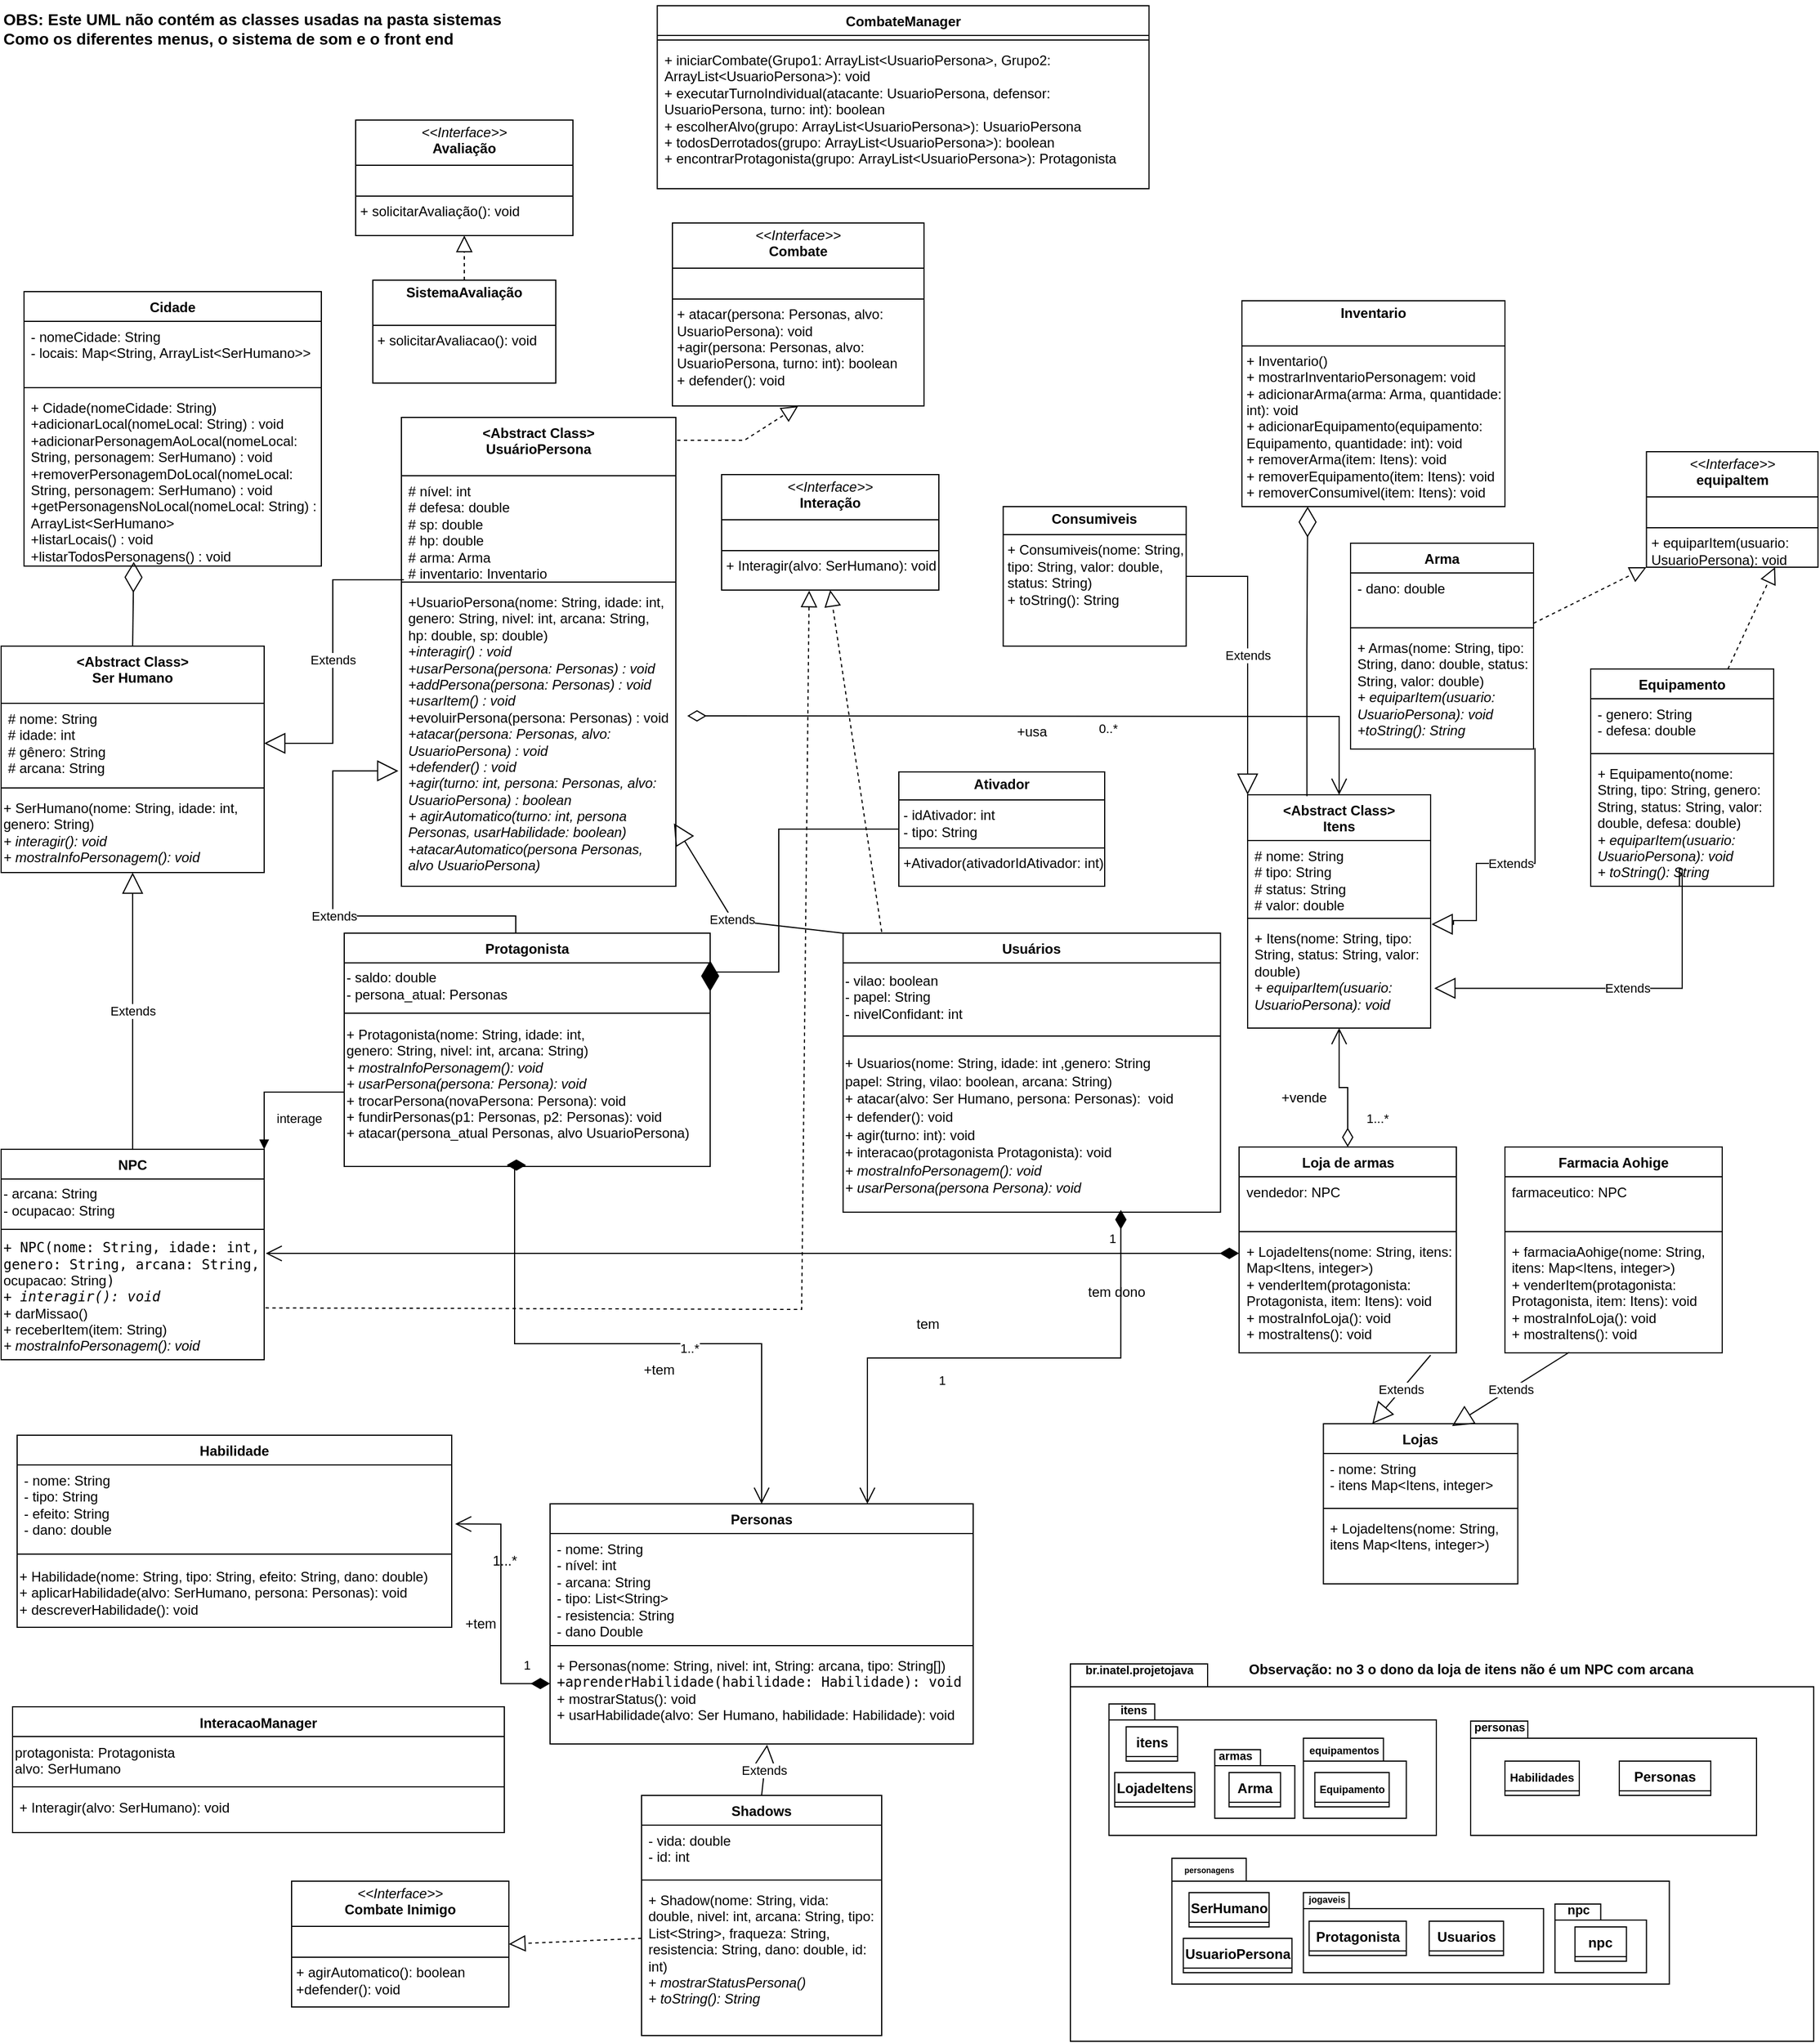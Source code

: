 <mxfile version="27.1.1">
  <diagram name="Página-1" id="92JW20UxscvjCqKrHrMM">
    <mxGraphModel dx="2910" dy="2854" grid="1" gridSize="10" guides="1" tooltips="1" connect="1" arrows="1" fold="1" page="1" pageScale="1" pageWidth="827" pageHeight="1169" math="0" shadow="0">
      <root>
        <mxCell id="0" />
        <mxCell id="1" parent="0" />
        <mxCell id="WKojTYR2xBbAoxbFzxnH-1" value="Personas" style="swimlane;fontStyle=1;align=center;verticalAlign=top;childLayout=stackLayout;horizontal=1;startSize=26;horizontalStack=0;resizeParent=1;resizeParentMax=0;resizeLast=0;collapsible=1;marginBottom=0;whiteSpace=wrap;html=1;" parent="1" vertex="1">
          <mxGeometry x="500" y="820" width="370" height="210" as="geometry">
            <mxRectangle x="130" y="120" width="90" height="30" as="alternateBounds" />
          </mxGeometry>
        </mxCell>
        <mxCell id="WKojTYR2xBbAoxbFzxnH-2" value="- nome: String&lt;div&gt;- nível: int&lt;/div&gt;&lt;div&gt;- arcana: String&lt;/div&gt;&lt;div&gt;- tipo: List&amp;lt;String&amp;gt;&lt;/div&gt;&lt;div&gt;- resistencia: String&lt;/div&gt;&lt;div&gt;- dano Double&lt;/div&gt;" style="text;strokeColor=none;fillColor=none;align=left;verticalAlign=top;spacingLeft=4;spacingRight=4;overflow=hidden;rotatable=0;points=[[0,0.5],[1,0.5]];portConstraint=eastwest;whiteSpace=wrap;html=1;" parent="WKojTYR2xBbAoxbFzxnH-1" vertex="1">
          <mxGeometry y="26" width="370" height="94" as="geometry" />
        </mxCell>
        <mxCell id="WKojTYR2xBbAoxbFzxnH-3" value="" style="line;strokeWidth=1;fillColor=none;align=left;verticalAlign=middle;spacingTop=-1;spacingLeft=3;spacingRight=3;rotatable=0;labelPosition=right;points=[];portConstraint=eastwest;strokeColor=inherit;" parent="WKojTYR2xBbAoxbFzxnH-1" vertex="1">
          <mxGeometry y="120" width="370" height="8" as="geometry" />
        </mxCell>
        <mxCell id="WKojTYR2xBbAoxbFzxnH-4" value="+ Personas(nome: String, nivel: int, String: arcana, tipo: String[])&lt;br&gt;&lt;div&gt;&lt;code data-start=&quot;1937&quot; data-end=&quot;1983&quot;&gt;+aprenderHabilidade(habilidade: Habilidade): void&lt;/code&gt;&lt;/div&gt;&lt;div&gt;&lt;span style=&quot;background-color: transparent; color: light-dark(rgb(0, 0, 0), rgb(255, 255, 255));&quot;&gt;+ mostrarStatus(): void&lt;/span&gt;&lt;/div&gt;&lt;div&gt;&lt;span style=&quot;background-color: transparent; color: light-dark(rgb(0, 0, 0), rgb(255, 255, 255));&quot;&gt;+ usarHabilidade(alvo: Ser Humano, habilidade: Habilidade): void&lt;/span&gt;&lt;/div&gt;" style="text;strokeColor=none;fillColor=none;align=left;verticalAlign=top;spacingLeft=4;spacingRight=4;overflow=hidden;rotatable=0;points=[[0,0.5],[1,0.5]];portConstraint=eastwest;whiteSpace=wrap;html=1;" parent="WKojTYR2xBbAoxbFzxnH-1" vertex="1">
          <mxGeometry y="128" width="370" height="82" as="geometry" />
        </mxCell>
        <mxCell id="WKojTYR2xBbAoxbFzxnH-6" value="Usuários" style="swimlane;fontStyle=1;align=center;verticalAlign=top;childLayout=stackLayout;horizontal=1;startSize=26;horizontalStack=0;resizeParent=1;resizeParentMax=0;resizeLast=0;collapsible=1;marginBottom=0;whiteSpace=wrap;html=1;" parent="1" vertex="1">
          <mxGeometry x="756.25" y="321" width="330" height="244" as="geometry">
            <mxRectangle x="130" y="120" width="90" height="30" as="alternateBounds" />
          </mxGeometry>
        </mxCell>
        <mxCell id="WKojTYR2xBbAoxbFzxnH-74" value="- vilao: boolean&lt;div&gt;- papel: String&lt;/div&gt;&lt;div&gt;- nivelConfidant: int&lt;/div&gt;" style="text;html=1;align=left;verticalAlign=middle;resizable=0;points=[];autosize=1;strokeColor=none;fillColor=none;" parent="WKojTYR2xBbAoxbFzxnH-6" vertex="1">
          <mxGeometry y="26" width="330" height="60" as="geometry" />
        </mxCell>
        <mxCell id="WKojTYR2xBbAoxbFzxnH-8" value="" style="line;strokeWidth=1;fillColor=none;align=left;verticalAlign=middle;spacingTop=-1;spacingLeft=3;spacingRight=3;rotatable=0;labelPosition=right;points=[];portConstraint=eastwest;strokeColor=inherit;" parent="WKojTYR2xBbAoxbFzxnH-6" vertex="1">
          <mxGeometry y="86" width="330" height="8" as="geometry" />
        </mxCell>
        <mxCell id="WKojTYR2xBbAoxbFzxnH-75" value="&lt;div style=&quot;line-height: 30%;&quot;&gt;&lt;p data-pm-slice=&quot;1 1 []&quot;&gt;+ Usuarios(nome: String, idade: int ,genero: String&lt;/p&gt;&lt;p data-pm-slice=&quot;1 1 []&quot;&gt;papel: String, vilao: boolean, arcana: String)&lt;/p&gt;&lt;p data-pm-slice=&quot;1 1 []&quot;&gt;+ atacar(alvo: Ser Humano, persona: Personas):&amp;nbsp; void&lt;/p&gt;&lt;p&gt;+ defender(): void&lt;/p&gt;&lt;p&gt;+ agir(turno: int): void&lt;/p&gt;&lt;p&gt;+ interacao(protagonista Protagonista): void&lt;/p&gt;&lt;p&gt;&lt;span style=&quot;background-color: transparent; color: light-dark(rgb(0, 0, 0), rgb(255, 255, 255));&quot;&gt;&lt;i&gt;+ mostraInfoPersonagem(): void&lt;/i&gt;&lt;/span&gt;&lt;/p&gt;&lt;p&gt;&lt;span style=&quot;background-color: transparent; color: light-dark(rgb(0, 0, 0), rgb(255, 255, 255));&quot;&gt;&lt;i&gt;+ usarPersona(persona Persona): void&lt;/i&gt;&lt;/span&gt;&lt;/p&gt;&lt;/div&gt;" style="text;html=1;align=left;verticalAlign=middle;resizable=0;points=[];autosize=1;strokeColor=none;fillColor=none;" parent="WKojTYR2xBbAoxbFzxnH-6" vertex="1">
          <mxGeometry y="94" width="330" height="150" as="geometry" />
        </mxCell>
        <mxCell id="WKojTYR2xBbAoxbFzxnH-11" value="Protagonista" style="swimlane;fontStyle=1;align=center;verticalAlign=top;childLayout=stackLayout;horizontal=1;startSize=26;horizontalStack=0;resizeParent=1;resizeParentMax=0;resizeLast=0;collapsible=1;marginBottom=0;whiteSpace=wrap;html=1;" parent="1" vertex="1">
          <mxGeometry x="320" y="321" width="320" height="204" as="geometry">
            <mxRectangle x="90" y="330" width="90" height="30" as="alternateBounds" />
          </mxGeometry>
        </mxCell>
        <mxCell id="s8MkWf9Dv9ULuUgwhpfQ-1" value="- saldo: double&lt;div&gt;- persona_atual: Personas&lt;/div&gt;" style="text;html=1;align=left;verticalAlign=middle;resizable=0;points=[];autosize=1;strokeColor=none;fillColor=none;" vertex="1" parent="WKojTYR2xBbAoxbFzxnH-11">
          <mxGeometry y="26" width="320" height="40" as="geometry" />
        </mxCell>
        <mxCell id="WKojTYR2xBbAoxbFzxnH-13" value="" style="line;strokeWidth=1;fillColor=none;align=left;verticalAlign=middle;spacingTop=-1;spacingLeft=3;spacingRight=3;rotatable=0;labelPosition=right;points=[];portConstraint=eastwest;strokeColor=inherit;" parent="WKojTYR2xBbAoxbFzxnH-11" vertex="1">
          <mxGeometry y="66" width="320" height="8" as="geometry" />
        </mxCell>
        <mxCell id="WKojTYR2xBbAoxbFzxnH-65" value="&lt;div&gt;+ Protagonista(nome: String, idade: int,&amp;nbsp;&lt;/div&gt;&lt;div&gt;genero: String, nivel: int, arcana: String)&lt;/div&gt;&lt;div&gt;&lt;i&gt;+ mostraInfoPersonagem(): void&lt;/i&gt;&lt;/div&gt;&lt;div&gt;&lt;span style=&quot;text-wrap-mode: wrap;&quot;&gt;&lt;i&gt;+ usarPersona(persona: Persona): void&lt;/i&gt;&lt;br&gt;&lt;/span&gt;&lt;div&gt;+ trocarPersona(novaPersona: Persona): void&lt;/div&gt;&lt;div&gt;+ fundirPersonas(p1: Personas, p2: Personas): void&lt;/div&gt;&lt;/div&gt;&lt;div&gt;+ atacar(persona_atual Personas, alvo UsuarioPersona)&lt;/div&gt;&lt;div&gt;&lt;br&gt;&lt;/div&gt;" style="text;html=1;align=left;verticalAlign=middle;resizable=0;points=[];autosize=1;strokeColor=none;fillColor=none;" parent="WKojTYR2xBbAoxbFzxnH-11" vertex="1">
          <mxGeometry y="74" width="320" height="130" as="geometry" />
        </mxCell>
        <mxCell id="WKojTYR2xBbAoxbFzxnH-18" value="Habilidade" style="swimlane;fontStyle=1;align=center;verticalAlign=top;childLayout=stackLayout;horizontal=1;startSize=26;horizontalStack=0;resizeParent=1;resizeParentMax=0;resizeLast=0;collapsible=1;marginBottom=0;whiteSpace=wrap;html=1;" parent="1" vertex="1">
          <mxGeometry x="34" y="760" width="380" height="168" as="geometry">
            <mxRectangle x="130" y="120" width="90" height="30" as="alternateBounds" />
          </mxGeometry>
        </mxCell>
        <mxCell id="WKojTYR2xBbAoxbFzxnH-19" value="- nome: String&lt;div&gt;&lt;span style=&quot;background-color: transparent; color: light-dark(rgb(0, 0, 0), rgb(255, 255, 255));&quot;&gt;- tipo: String&lt;/span&gt;&lt;div&gt;- efeito: String&lt;/div&gt;&lt;div&gt;- dano: double&lt;/div&gt;&lt;/div&gt;" style="text;strokeColor=none;fillColor=none;align=left;verticalAlign=top;spacingLeft=4;spacingRight=4;overflow=hidden;rotatable=0;points=[[0,0.5],[1,0.5]];portConstraint=eastwest;whiteSpace=wrap;html=1;" parent="WKojTYR2xBbAoxbFzxnH-18" vertex="1">
          <mxGeometry y="26" width="380" height="74" as="geometry" />
        </mxCell>
        <mxCell id="WKojTYR2xBbAoxbFzxnH-20" value="" style="line;strokeWidth=1;fillColor=none;align=left;verticalAlign=middle;spacingTop=-1;spacingLeft=3;spacingRight=3;rotatable=0;labelPosition=right;points=[];portConstraint=eastwest;strokeColor=inherit;" parent="WKojTYR2xBbAoxbFzxnH-18" vertex="1">
          <mxGeometry y="100" width="380" height="8" as="geometry" />
        </mxCell>
        <mxCell id="WKojTYR2xBbAoxbFzxnH-73" value="&lt;div&gt;+ Habilidade(nome: String, tipo: String, efeito: String, dano: double)&lt;/div&gt;+ aplicarHabilidade(alvo: SerHumano, persona: Personas): void&lt;br&gt;+ descreverHabilidade(): void" style="text;html=1;align=left;verticalAlign=middle;resizable=0;points=[];autosize=1;strokeColor=none;fillColor=none;" parent="WKojTYR2xBbAoxbFzxnH-18" vertex="1">
          <mxGeometry y="108" width="380" height="60" as="geometry" />
        </mxCell>
        <mxCell id="WKojTYR2xBbAoxbFzxnH-21" value="NPC" style="swimlane;fontStyle=1;align=center;verticalAlign=top;childLayout=stackLayout;horizontal=1;startSize=26;horizontalStack=0;resizeParent=1;resizeParentMax=0;resizeLast=0;collapsible=1;marginBottom=0;whiteSpace=wrap;html=1;" parent="1" vertex="1">
          <mxGeometry x="20" y="510" width="230" height="184" as="geometry">
            <mxRectangle x="130" y="120" width="90" height="30" as="alternateBounds" />
          </mxGeometry>
        </mxCell>
        <mxCell id="ILiaoYu-Txb142WIMRnW-8" value="- arcana: String&lt;div&gt;- ocupacao: String&lt;/div&gt;" style="text;html=1;align=left;verticalAlign=middle;resizable=0;points=[];autosize=1;strokeColor=none;fillColor=none;" parent="WKojTYR2xBbAoxbFzxnH-21" vertex="1">
          <mxGeometry y="26" width="230" height="40" as="geometry" />
        </mxCell>
        <mxCell id="WKojTYR2xBbAoxbFzxnH-23" value="" style="line;strokeWidth=1;fillColor=none;align=left;verticalAlign=middle;spacingTop=-1;spacingLeft=3;spacingRight=3;rotatable=0;labelPosition=right;points=[];portConstraint=eastwest;strokeColor=inherit;" parent="WKojTYR2xBbAoxbFzxnH-21" vertex="1">
          <mxGeometry y="66" width="230" height="8" as="geometry" />
        </mxCell>
        <mxCell id="WKojTYR2xBbAoxbFzxnH-69" value="&lt;div&gt;&lt;code style=&quot;background-color: transparent; color: light-dark(rgb(0, 0, 0), rgb(255, 255, 255));&quot; data-end=&quot;1449&quot; data-start=&quot;1434&quot;&gt;&lt;code style=&quot;color: light-dark(rgb(0, 0, 0), rgb(255, 255, 255)); background-color: transparent;&quot; data-end=&quot;1449&quot; data-start=&quot;1434&quot;&gt;+ NPC(nome: String, idade: int,&amp;nbsp;&lt;/code&gt;&lt;/code&gt;&lt;/div&gt;&lt;div&gt;&lt;code style=&quot;background-color: transparent; color: light-dark(rgb(0, 0, 0), rgb(255, 255, 255));&quot; data-end=&quot;1449&quot; data-start=&quot;1434&quot;&gt;&lt;code style=&quot;color: light-dark(rgb(0, 0, 0), rgb(255, 255, 255)); background-color: transparent;&quot; data-end=&quot;1449&quot; data-start=&quot;1434&quot;&gt;genero: String, arcana: String,&lt;/code&gt;&lt;/code&gt;&lt;/div&gt;&lt;div&gt;&lt;code style=&quot;background-color: transparent; color: light-dark(rgb(0, 0, 0), rgb(255, 255, 255));&quot; data-end=&quot;1449&quot; data-start=&quot;1434&quot;&gt;&lt;code style=&quot;color: light-dark(rgb(0, 0, 0), rgb(255, 255, 255)); background-color: transparent;&quot; data-end=&quot;1449&quot; data-start=&quot;1434&quot;&gt;&lt;span style=&quot;background-color: transparent; color: light-dark(rgb(0, 0, 0), rgb(255, 255, 255)); font-family: Helvetica;&quot;&gt;ocupacao: String&lt;/span&gt;)&lt;/code&gt;&lt;/code&gt;&lt;/div&gt;&lt;code style=&quot;background-color: transparent; color: light-dark(rgb(0, 0, 0), rgb(255, 255, 255));&quot; data-end=&quot;1449&quot; data-start=&quot;1434&quot;&gt;&lt;i&gt;+ interagir(): void&lt;/i&gt;&lt;/code&gt;&lt;div&gt;&lt;span style=&quot;background-color: transparent; color: light-dark(rgb(0, 0, 0), rgb(255, 255, 255));&quot;&gt;+ darMissao()&lt;/span&gt;&lt;div&gt;&lt;span style=&quot;background-color: transparent; color: light-dark(rgb(0, 0, 0), rgb(255, 255, 255));&quot;&gt;+ receberItem(item: String)&lt;/span&gt;&lt;/div&gt;&lt;/div&gt;&lt;div&gt;&lt;span style=&quot;background-color: transparent; color: light-dark(rgb(0, 0, 0), rgb(255, 255, 255));&quot;&gt;&lt;i&gt;+ mostraInfoPersonagem(): void&lt;/i&gt;&lt;/span&gt;&lt;/div&gt;" style="text;html=1;align=left;verticalAlign=middle;resizable=0;points=[];autosize=1;strokeColor=none;fillColor=none;" parent="WKojTYR2xBbAoxbFzxnH-21" vertex="1">
          <mxGeometry y="74" width="230" height="110" as="geometry" />
        </mxCell>
        <mxCell id="WKojTYR2xBbAoxbFzxnH-24" value="&lt;div&gt;&amp;lt;Abstract Class&amp;gt;&lt;/div&gt;UsuárioPersona" style="swimlane;fontStyle=1;align=center;verticalAlign=top;childLayout=stackLayout;horizontal=1;startSize=51;horizontalStack=0;resizeParent=1;resizeParentMax=0;resizeLast=0;collapsible=1;marginBottom=0;whiteSpace=wrap;html=1;" parent="1" vertex="1">
          <mxGeometry x="370" y="-130" width="240" height="410" as="geometry">
            <mxRectangle x="130" y="120" width="90" height="30" as="alternateBounds" />
          </mxGeometry>
        </mxCell>
        <mxCell id="WKojTYR2xBbAoxbFzxnH-25" value="&lt;div&gt;# nível: int&lt;/div&gt;&lt;div&gt;# defesa: double&lt;/div&gt;&lt;div&gt;# sp: double&lt;/div&gt;&lt;div&gt;# hp: double&amp;nbsp;&lt;/div&gt;&lt;div&gt;# arma: Arma&lt;/div&gt;&lt;div&gt;# inventario: Inventario&lt;/div&gt;" style="text;strokeColor=none;fillColor=none;align=left;verticalAlign=top;spacingLeft=4;spacingRight=4;overflow=hidden;rotatable=0;points=[[0,0.5],[1,0.5]];portConstraint=eastwest;whiteSpace=wrap;html=1;" parent="WKojTYR2xBbAoxbFzxnH-24" vertex="1">
          <mxGeometry y="51" width="240" height="89" as="geometry" />
        </mxCell>
        <mxCell id="WKojTYR2xBbAoxbFzxnH-26" value="" style="line;strokeWidth=1;fillColor=none;align=left;verticalAlign=middle;spacingTop=-1;spacingLeft=3;spacingRight=3;rotatable=0;labelPosition=right;points=[];portConstraint=eastwest;strokeColor=inherit;" parent="WKojTYR2xBbAoxbFzxnH-24" vertex="1">
          <mxGeometry y="140" width="240" height="8" as="geometry" />
        </mxCell>
        <mxCell id="WKojTYR2xBbAoxbFzxnH-64" value="&lt;div&gt;&lt;i&gt;+&lt;/i&gt;UsuarioPersona(nome: String, idade: int, genero: String, nivel: int, arcana: String, hp: double, sp: double)&lt;/div&gt;&lt;div&gt;&lt;i&gt;+interagir() : void&lt;/i&gt;&lt;/div&gt;&lt;div&gt;&lt;i&gt;+usarPersona(persona: Personas) : void&amp;nbsp;&lt;/i&gt;&lt;/div&gt;&lt;div&gt;&lt;i&gt;+addPersona(persona: Personas) : void&lt;/i&gt;&lt;/div&gt;&lt;div&gt;&lt;i&gt;+usarItem() : void&lt;/i&gt;&lt;/div&gt;&lt;div&gt;+evoluirPersona(persona: Personas) : void&lt;/div&gt;&lt;div&gt;&lt;i&gt;+atacar(persona: Personas, alvo: UsuarioPersona) : void&lt;/i&gt;&lt;/div&gt;&lt;div&gt;&lt;i&gt;+defender() : void&lt;/i&gt;&lt;/div&gt;&lt;div&gt;&lt;i&gt;+agir(turno: int, persona: Personas, alvo: UsuarioPersona) : boolean&lt;/i&gt;&lt;/div&gt;&lt;div&gt;&lt;i&gt;+ agirAutomatico(turno: int, persona Personas, usarHabilidade: boolean)&lt;/i&gt;&lt;/div&gt;&lt;div&gt;&lt;i&gt;+atacarAutomatico(persona Personas, alvo UsuarioPersona)&lt;/i&gt;&lt;/div&gt;&lt;div&gt;&lt;br&gt;&lt;/div&gt;" style="text;strokeColor=none;fillColor=none;align=left;verticalAlign=top;spacingLeft=4;spacingRight=4;overflow=hidden;rotatable=0;points=[[0,0.5],[1,0.5]];portConstraint=eastwest;whiteSpace=wrap;html=1;" parent="WKojTYR2xBbAoxbFzxnH-24" vertex="1">
          <mxGeometry y="148" width="240" height="262" as="geometry" />
        </mxCell>
        <mxCell id="WKojTYR2xBbAoxbFzxnH-35" value="+tem" style="text;html=1;align=center;verticalAlign=middle;resizable=0;points=[];autosize=1;strokeColor=none;fillColor=none;" parent="1" vertex="1">
          <mxGeometry x="414" y="910" width="50" height="30" as="geometry" />
        </mxCell>
        <mxCell id="WKojTYR2xBbAoxbFzxnH-36" value="1..*" style="endArrow=open;html=1;endSize=12;startArrow=diamondThin;startSize=14;startFill=1;edgeStyle=orthogonalEdgeStyle;align=left;verticalAlign=bottom;rounded=0;entryX=0.5;entryY=0;entryDx=0;entryDy=0;exitX=0.497;exitY=0.991;exitDx=0;exitDy=0;exitPerimeter=0;" parent="1" source="WKojTYR2xBbAoxbFzxnH-65" target="WKojTYR2xBbAoxbFzxnH-1" edge="1">
          <mxGeometry x="0.185" y="-12" relative="1" as="geometry">
            <mxPoint x="370" y="420" as="sourcePoint" />
            <mxPoint x="155" y="468" as="targetPoint" />
            <mxPoint y="1" as="offset" />
            <Array as="points">
              <mxPoint x="469" y="680" />
              <mxPoint x="685" y="680" />
            </Array>
          </mxGeometry>
        </mxCell>
        <mxCell id="WKojTYR2xBbAoxbFzxnH-37" value="+tem" style="text;html=1;align=center;verticalAlign=middle;resizable=0;points=[];autosize=1;strokeColor=none;fillColor=none;" parent="1" vertex="1">
          <mxGeometry x="570" y="688" width="50" height="30" as="geometry" />
        </mxCell>
        <mxCell id="WKojTYR2xBbAoxbFzxnH-39" value="&lt;div&gt;&amp;lt;Abstract Class&amp;gt;&lt;/div&gt;Ser Humano" style="swimlane;fontStyle=1;align=center;verticalAlign=top;childLayout=stackLayout;horizontal=1;startSize=50;horizontalStack=0;resizeParent=1;resizeParentMax=0;resizeLast=0;collapsible=1;marginBottom=0;whiteSpace=wrap;html=1;" parent="1" vertex="1">
          <mxGeometry x="20" y="70" width="230" height="198" as="geometry">
            <mxRectangle x="130" y="120" width="90" height="30" as="alternateBounds" />
          </mxGeometry>
        </mxCell>
        <mxCell id="WKojTYR2xBbAoxbFzxnH-40" value="# nome: String&lt;div&gt;# idade: int&lt;/div&gt;&lt;div&gt;# gênero: String&lt;/div&gt;&lt;div&gt;# arcana: String&lt;/div&gt;" style="text;strokeColor=none;fillColor=none;align=left;verticalAlign=top;spacingLeft=4;spacingRight=4;overflow=hidden;rotatable=0;points=[[0,0.5],[1,0.5]];portConstraint=eastwest;whiteSpace=wrap;html=1;" parent="WKojTYR2xBbAoxbFzxnH-39" vertex="1">
          <mxGeometry y="50" width="230" height="70" as="geometry" />
        </mxCell>
        <mxCell id="WKojTYR2xBbAoxbFzxnH-41" value="" style="line;strokeWidth=1;fillColor=none;align=left;verticalAlign=middle;spacingTop=-1;spacingLeft=3;spacingRight=3;rotatable=0;labelPosition=right;points=[];portConstraint=eastwest;strokeColor=inherit;" parent="WKojTYR2xBbAoxbFzxnH-39" vertex="1">
          <mxGeometry y="120" width="230" height="8" as="geometry" />
        </mxCell>
        <mxCell id="ILiaoYu-Txb142WIMRnW-9" value="+ SerHumano(nome: String, idade: int,&amp;nbsp;&lt;div&gt;genero: String)&lt;/div&gt;&lt;div&gt;&lt;i&gt;+ interagir(): void&lt;/i&gt;&lt;/div&gt;&lt;div&gt;&lt;i&gt;+ mostraInfoPersonagem(): void&lt;/i&gt;&lt;/div&gt;" style="text;html=1;align=left;verticalAlign=middle;resizable=0;points=[];autosize=1;strokeColor=none;fillColor=none;" parent="WKojTYR2xBbAoxbFzxnH-39" vertex="1">
          <mxGeometry y="128" width="230" height="70" as="geometry" />
        </mxCell>
        <mxCell id="ILiaoYu-Txb142WIMRnW-2" value="Extends" style="endArrow=block;endSize=16;endFill=0;html=1;rounded=0;exitX=0.5;exitY=0;exitDx=0;exitDy=0;entryX=0.5;entryY=1;entryDx=0;entryDy=0;" parent="1" source="WKojTYR2xBbAoxbFzxnH-21" target="WKojTYR2xBbAoxbFzxnH-39" edge="1">
          <mxGeometry width="160" relative="1" as="geometry">
            <mxPoint x="25" y="216" as="sourcePoint" />
            <mxPoint x="110" y="150" as="targetPoint" />
          </mxGeometry>
        </mxCell>
        <mxCell id="ILiaoYu-Txb142WIMRnW-4" value="Extends" style="endArrow=block;endSize=16;endFill=0;html=1;rounded=0;exitX=0.5;exitY=0;exitDx=0;exitDy=0;edgeStyle=orthogonalEdgeStyle;entryX=-0.011;entryY=0.615;entryDx=0;entryDy=0;entryPerimeter=0;" parent="1" source="WKojTYR2xBbAoxbFzxnH-11" target="WKojTYR2xBbAoxbFzxnH-64" edge="1">
          <mxGeometry width="160" relative="1" as="geometry">
            <mxPoint x="270" y="256" as="sourcePoint" />
            <mxPoint x="360" y="180" as="targetPoint" />
            <Array as="points">
              <mxPoint x="470" y="306" />
              <mxPoint x="310" y="306" />
              <mxPoint x="310" y="179" />
            </Array>
          </mxGeometry>
        </mxCell>
        <mxCell id="ILiaoYu-Txb142WIMRnW-5" value="Extends" style="endArrow=block;endSize=16;endFill=0;html=1;rounded=0;entryX=0.993;entryY=0.79;entryDx=0;entryDy=0;exitX=0;exitY=0;exitDx=0;exitDy=0;entryPerimeter=0;" parent="1" source="WKojTYR2xBbAoxbFzxnH-6" target="WKojTYR2xBbAoxbFzxnH-64" edge="1">
          <mxGeometry width="160" relative="1" as="geometry">
            <mxPoint x="550" y="276" as="sourcePoint" />
            <mxPoint x="550" y="210" as="targetPoint" />
            <Array as="points">
              <mxPoint x="660" y="310" />
            </Array>
          </mxGeometry>
        </mxCell>
        <mxCell id="ILiaoYu-Txb142WIMRnW-7" value="Extends" style="endArrow=block;endSize=16;endFill=0;html=1;rounded=0;exitX=0.009;exitY=0.25;exitDx=0;exitDy=0;entryX=1;entryY=0.5;entryDx=0;entryDy=0;exitPerimeter=0;edgeStyle=orthogonalEdgeStyle;" parent="1" source="WKojTYR2xBbAoxbFzxnH-26" target="WKojTYR2xBbAoxbFzxnH-40" edge="1">
          <mxGeometry width="160" relative="1" as="geometry">
            <mxPoint x="290" y="178" as="sourcePoint" />
            <mxPoint x="290" y="20" as="targetPoint" />
          </mxGeometry>
        </mxCell>
        <mxCell id="ILiaoYu-Txb142WIMRnW-10" value="1" style="endArrow=open;html=1;endSize=12;startArrow=diamondThin;startSize=14;startFill=1;edgeStyle=orthogonalEdgeStyle;align=left;verticalAlign=bottom;rounded=0;entryX=0.75;entryY=0;entryDx=0;entryDy=0;exitX=0.736;exitY=0.987;exitDx=0;exitDy=0;exitPerimeter=0;" parent="1" source="WKojTYR2xBbAoxbFzxnH-75" target="WKojTYR2xBbAoxbFzxnH-1" edge="1">
          <mxGeometry x="0.214" y="28" relative="1" as="geometry">
            <mxPoint x="720" y="470" as="sourcePoint" />
            <mxPoint x="961" y="616" as="targetPoint" />
            <mxPoint as="offset" />
          </mxGeometry>
        </mxCell>
        <mxCell id="ILiaoYu-Txb142WIMRnW-11" value="&lt;div&gt;&amp;lt;Abstract Class&amp;gt;&lt;/div&gt;Itens" style="swimlane;fontStyle=1;align=center;verticalAlign=top;childLayout=stackLayout;horizontal=1;startSize=40;horizontalStack=0;resizeParent=1;resizeParentMax=0;resizeLast=0;collapsible=1;marginBottom=0;whiteSpace=wrap;html=1;" parent="1" vertex="1">
          <mxGeometry x="1110" y="200" width="160" height="204" as="geometry">
            <mxRectangle x="1110" y="50" width="130" height="40" as="alternateBounds" />
          </mxGeometry>
        </mxCell>
        <mxCell id="ILiaoYu-Txb142WIMRnW-12" value="# nome: String&lt;div&gt;# tipo: String&lt;/div&gt;&lt;div&gt;# status: String&lt;/div&gt;&lt;div&gt;# valor: double&lt;/div&gt;" style="text;strokeColor=none;fillColor=none;align=left;verticalAlign=top;spacingLeft=4;spacingRight=4;overflow=hidden;rotatable=0;points=[[0,0.5],[1,0.5]];portConstraint=eastwest;whiteSpace=wrap;html=1;" parent="ILiaoYu-Txb142WIMRnW-11" vertex="1">
          <mxGeometry y="40" width="160" height="64" as="geometry" />
        </mxCell>
        <mxCell id="ILiaoYu-Txb142WIMRnW-13" value="" style="line;strokeWidth=1;fillColor=none;align=left;verticalAlign=middle;spacingTop=-1;spacingLeft=3;spacingRight=3;rotatable=0;labelPosition=right;points=[];portConstraint=eastwest;strokeColor=inherit;" parent="ILiaoYu-Txb142WIMRnW-11" vertex="1">
          <mxGeometry y="104" width="160" height="8" as="geometry" />
        </mxCell>
        <mxCell id="ILiaoYu-Txb142WIMRnW-14" value="+ Itens(nome: String, tipo: String, status: String, valor: double)&lt;div&gt;&lt;i&gt;+ equiparItem(usuario: UsuarioPersona): void&lt;/i&gt;&lt;/div&gt;" style="text;strokeColor=none;fillColor=none;align=left;verticalAlign=top;spacingLeft=4;spacingRight=4;overflow=hidden;rotatable=0;points=[[0,0.5],[1,0.5]];portConstraint=eastwest;whiteSpace=wrap;html=1;" parent="ILiaoYu-Txb142WIMRnW-11" vertex="1">
          <mxGeometry y="112" width="160" height="92" as="geometry" />
        </mxCell>
        <mxCell id="ILiaoYu-Txb142WIMRnW-15" value="Arma" style="swimlane;fontStyle=1;align=center;verticalAlign=top;childLayout=stackLayout;horizontal=1;startSize=26;horizontalStack=0;resizeParent=1;resizeParentMax=0;resizeLast=0;collapsible=1;marginBottom=0;whiteSpace=wrap;html=1;" parent="1" vertex="1">
          <mxGeometry x="1200" y="-20" width="160" height="180" as="geometry" />
        </mxCell>
        <mxCell id="ILiaoYu-Txb142WIMRnW-16" value="- dano: double&lt;div&gt;&lt;br&gt;&lt;/div&gt;" style="text;strokeColor=none;fillColor=none;align=left;verticalAlign=top;spacingLeft=4;spacingRight=4;overflow=hidden;rotatable=0;points=[[0,0.5],[1,0.5]];portConstraint=eastwest;whiteSpace=wrap;html=1;" parent="ILiaoYu-Txb142WIMRnW-15" vertex="1">
          <mxGeometry y="26" width="160" height="44" as="geometry" />
        </mxCell>
        <mxCell id="ILiaoYu-Txb142WIMRnW-17" value="" style="line;strokeWidth=1;fillColor=none;align=left;verticalAlign=middle;spacingTop=-1;spacingLeft=3;spacingRight=3;rotatable=0;labelPosition=right;points=[];portConstraint=eastwest;strokeColor=inherit;" parent="ILiaoYu-Txb142WIMRnW-15" vertex="1">
          <mxGeometry y="70" width="160" height="8" as="geometry" />
        </mxCell>
        <mxCell id="ILiaoYu-Txb142WIMRnW-18" value="+ Armas(nome: String, tipo: String, dano: double, status: String, valor: double)&lt;div&gt;&lt;i&gt;+ equiparItem(usuario: UsuarioPersona): void&lt;/i&gt;&lt;/div&gt;&lt;div&gt;&lt;i&gt;+toString(): String&lt;/i&gt;&lt;/div&gt;" style="text;strokeColor=none;fillColor=none;align=left;verticalAlign=top;spacingLeft=4;spacingRight=4;overflow=hidden;rotatable=0;points=[[0,0.5],[1,0.5]];portConstraint=eastwest;whiteSpace=wrap;html=1;" parent="ILiaoYu-Txb142WIMRnW-15" vertex="1">
          <mxGeometry y="78" width="160" height="102" as="geometry" />
        </mxCell>
        <mxCell id="ILiaoYu-Txb142WIMRnW-19" value="Equipamento" style="swimlane;fontStyle=1;align=center;verticalAlign=top;childLayout=stackLayout;horizontal=1;startSize=26;horizontalStack=0;resizeParent=1;resizeParentMax=0;resizeLast=0;collapsible=1;marginBottom=0;whiteSpace=wrap;html=1;" parent="1" vertex="1">
          <mxGeometry x="1410" y="90" width="160" height="190" as="geometry" />
        </mxCell>
        <mxCell id="ILiaoYu-Txb142WIMRnW-20" value="- genero: String&lt;div&gt;&lt;div&gt;- defesa: double&lt;/div&gt;&lt;div&gt;&lt;br&gt;&lt;/div&gt;&lt;/div&gt;" style="text;strokeColor=none;fillColor=none;align=left;verticalAlign=top;spacingLeft=4;spacingRight=4;overflow=hidden;rotatable=0;points=[[0,0.5],[1,0.5]];portConstraint=eastwest;whiteSpace=wrap;html=1;" parent="ILiaoYu-Txb142WIMRnW-19" vertex="1">
          <mxGeometry y="26" width="160" height="44" as="geometry" />
        </mxCell>
        <mxCell id="ILiaoYu-Txb142WIMRnW-21" value="" style="line;strokeWidth=1;fillColor=none;align=left;verticalAlign=middle;spacingTop=-1;spacingLeft=3;spacingRight=3;rotatable=0;labelPosition=right;points=[];portConstraint=eastwest;strokeColor=inherit;" parent="ILiaoYu-Txb142WIMRnW-19" vertex="1">
          <mxGeometry y="70" width="160" height="8" as="geometry" />
        </mxCell>
        <mxCell id="ILiaoYu-Txb142WIMRnW-22" value="+ Equipamento(nome: String, tipo: String, genero: String, status: String, valor: double, defesa: double)&lt;div&gt;&lt;i&gt;+ equiparItem(usuario: UsuarioPersona): void&lt;/i&gt;&lt;/div&gt;&lt;div&gt;&lt;i&gt;+ toString(): String&lt;/i&gt;&lt;/div&gt;" style="text;strokeColor=none;fillColor=none;align=left;verticalAlign=top;spacingLeft=4;spacingRight=4;overflow=hidden;rotatable=0;points=[[0,0.5],[1,0.5]];portConstraint=eastwest;whiteSpace=wrap;html=1;" parent="ILiaoYu-Txb142WIMRnW-19" vertex="1">
          <mxGeometry y="78" width="160" height="112" as="geometry" />
        </mxCell>
        <mxCell id="ILiaoYu-Txb142WIMRnW-23" value="Extends" style="endArrow=block;endSize=16;endFill=0;html=1;rounded=0;entryX=1.02;entryY=0.622;entryDx=0;entryDy=0;entryPerimeter=0;exitX=0.485;exitY=0.997;exitDx=0;exitDy=0;exitPerimeter=0;edgeStyle=orthogonalEdgeStyle;" parent="1" source="ILiaoYu-Txb142WIMRnW-22" target="ILiaoYu-Txb142WIMRnW-14" edge="1">
          <mxGeometry width="160" relative="1" as="geometry">
            <mxPoint x="1020" y="310" as="sourcePoint" />
            <mxPoint x="1180" y="310" as="targetPoint" />
            <Array as="points">
              <mxPoint x="1488" y="265" />
              <mxPoint x="1490" y="265" />
              <mxPoint x="1490" y="369" />
            </Array>
          </mxGeometry>
        </mxCell>
        <mxCell id="ILiaoYu-Txb142WIMRnW-24" value="Extends" style="endArrow=block;endSize=16;endFill=0;html=1;rounded=0;entryX=1.005;entryY=0.013;entryDx=0;entryDy=0;entryPerimeter=0;exitX=1.008;exitY=0.991;exitDx=0;exitDy=0;exitPerimeter=0;edgeStyle=orthogonalEdgeStyle;" parent="1" source="ILiaoYu-Txb142WIMRnW-18" target="ILiaoYu-Txb142WIMRnW-14" edge="1">
          <mxGeometry x="-0.001" width="160" relative="1" as="geometry">
            <mxPoint x="1192" y="250" as="sourcePoint" />
            <mxPoint x="1272" y="191" as="targetPoint" />
            <Array as="points">
              <mxPoint x="1361" y="260" />
              <mxPoint x="1310" y="260" />
              <mxPoint x="1310" y="310" />
              <mxPoint x="1290" y="310" />
              <mxPoint x="1290" y="313" />
            </Array>
            <mxPoint as="offset" />
          </mxGeometry>
        </mxCell>
        <mxCell id="ILiaoYu-Txb142WIMRnW-25" value="0..*" style="endArrow=open;html=1;endSize=12;startArrow=diamondThin;startSize=14;startFill=0;edgeStyle=orthogonalEdgeStyle;align=left;verticalAlign=bottom;rounded=0;entryX=0.5;entryY=0;entryDx=0;entryDy=0;" parent="1" target="ILiaoYu-Txb142WIMRnW-11" edge="1">
          <mxGeometry x="0.121" y="-20" relative="1" as="geometry">
            <mxPoint x="620" y="131" as="sourcePoint" />
            <mxPoint x="1110" y="130" as="targetPoint" />
            <mxPoint as="offset" />
          </mxGeometry>
        </mxCell>
        <mxCell id="ILiaoYu-Txb142WIMRnW-26" value="+usa" style="text;html=1;align=center;verticalAlign=middle;resizable=0;points=[];autosize=1;strokeColor=none;fillColor=none;" parent="1" vertex="1">
          <mxGeometry x="896.25" y="130" width="50" height="30" as="geometry" />
        </mxCell>
        <mxCell id="ILiaoYu-Txb142WIMRnW-27" value="Loja de armas" style="swimlane;fontStyle=1;align=center;verticalAlign=top;childLayout=stackLayout;horizontal=1;startSize=26;horizontalStack=0;resizeParent=1;resizeParentMax=0;resizeLast=0;collapsible=1;marginBottom=0;whiteSpace=wrap;html=1;" parent="1" vertex="1">
          <mxGeometry x="1102.5" y="508" width="190" height="180" as="geometry" />
        </mxCell>
        <mxCell id="ILiaoYu-Txb142WIMRnW-33" value="vendedor: NPC" style="text;strokeColor=none;fillColor=none;align=left;verticalAlign=top;spacingLeft=4;spacingRight=4;overflow=hidden;rotatable=0;points=[[0,0.5],[1,0.5]];portConstraint=eastwest;whiteSpace=wrap;html=1;" parent="ILiaoYu-Txb142WIMRnW-27" vertex="1">
          <mxGeometry y="26" width="190" height="44" as="geometry" />
        </mxCell>
        <mxCell id="ILiaoYu-Txb142WIMRnW-29" value="" style="line;strokeWidth=1;fillColor=none;align=left;verticalAlign=middle;spacingTop=-1;spacingLeft=3;spacingRight=3;rotatable=0;labelPosition=right;points=[];portConstraint=eastwest;strokeColor=inherit;" parent="ILiaoYu-Txb142WIMRnW-27" vertex="1">
          <mxGeometry y="70" width="190" height="8" as="geometry" />
        </mxCell>
        <mxCell id="ILiaoYu-Txb142WIMRnW-30" value="+ LojadeItens(nome: String, itens: Map&amp;lt;Itens, integer&amp;gt;)&lt;div&gt;&lt;div&gt;+ venderItem(protagonista: Protagonista, item: Itens): void&lt;/div&gt;&lt;div&gt;+ mostraInfoLoja(): void&lt;/div&gt;&lt;div&gt;+ mostraItens(): void&lt;/div&gt;&lt;/div&gt;" style="text;strokeColor=none;fillColor=none;align=left;verticalAlign=top;spacingLeft=4;spacingRight=4;overflow=hidden;rotatable=0;points=[[0,0.5],[1,0.5]];portConstraint=eastwest;whiteSpace=wrap;html=1;" parent="ILiaoYu-Txb142WIMRnW-27" vertex="1">
          <mxGeometry y="78" width="190" height="102" as="geometry" />
        </mxCell>
        <mxCell id="ILiaoYu-Txb142WIMRnW-32" value="1" style="endArrow=open;html=1;endSize=12;startArrow=diamondThin;startSize=14;startFill=1;edgeStyle=orthogonalEdgeStyle;align=left;verticalAlign=bottom;rounded=0;entryX=1.006;entryY=0.155;entryDx=0;entryDy=0;entryPerimeter=0;" parent="1" source="ILiaoYu-Txb142WIMRnW-30" target="WKojTYR2xBbAoxbFzxnH-69" edge="1">
          <mxGeometry x="-0.729" y="-4" relative="1" as="geometry">
            <mxPoint x="1100.96" y="689.968" as="sourcePoint" />
            <mxPoint x="332.08" y="545" as="targetPoint" />
            <Array as="points">
              <mxPoint x="920" y="601" />
              <mxPoint x="920" y="601" />
            </Array>
            <mxPoint as="offset" />
          </mxGeometry>
        </mxCell>
        <mxCell id="ILiaoYu-Txb142WIMRnW-34" value="1...*" style="endArrow=open;html=1;endSize=12;startArrow=diamondThin;startSize=14;startFill=0;edgeStyle=orthogonalEdgeStyle;align=left;verticalAlign=bottom;rounded=0;exitX=0.5;exitY=0;exitDx=0;exitDy=0;entryX=0.5;entryY=1;entryDx=0;entryDy=0;" parent="1" source="ILiaoYu-Txb142WIMRnW-27" target="ILiaoYu-Txb142WIMRnW-11" edge="1">
          <mxGeometry x="-0.713" y="-14" relative="1" as="geometry">
            <mxPoint x="1180" y="550" as="sourcePoint" />
            <mxPoint x="1210" y="280" as="targetPoint" />
            <Array as="points" />
            <mxPoint as="offset" />
          </mxGeometry>
        </mxCell>
        <mxCell id="vL_gRAWLsgO_SPQ2xHgd-1" value="" style="shape=folder;fontStyle=1;spacingTop=10;tabWidth=120;tabHeight=20;tabPosition=left;html=1;whiteSpace=wrap;" parent="1" vertex="1">
          <mxGeometry x="955" y="960" width="650" height="330" as="geometry" />
        </mxCell>
        <mxCell id="vL_gRAWLsgO_SPQ2xHgd-2" value="&lt;b&gt;&lt;font style=&quot;font-size: 10px;&quot;&gt;br.inatel.projetojava&lt;/font&gt;&lt;/b&gt;" style="text;html=1;align=center;verticalAlign=middle;resizable=0;points=[];autosize=1;strokeColor=none;fillColor=none;" parent="1" vertex="1">
          <mxGeometry x="955" y="950" width="120" height="30" as="geometry" />
        </mxCell>
        <mxCell id="vL_gRAWLsgO_SPQ2xHgd-4" value="" style="shape=folder;fontStyle=1;spacingTop=10;tabWidth=40;tabHeight=14;tabPosition=left;html=1;whiteSpace=wrap;" parent="1" vertex="1">
          <mxGeometry x="988.75" y="995" width="286.25" height="115" as="geometry" />
        </mxCell>
        <mxCell id="vL_gRAWLsgO_SPQ2xHgd-5" value="&lt;b&gt;itens&lt;/b&gt;" style="text;html=1;align=center;verticalAlign=middle;resizable=0;points=[];autosize=1;strokeColor=none;fillColor=none;fontSize=10;" parent="1" vertex="1">
          <mxGeometry x="985" y="985" width="50" height="30" as="geometry" />
        </mxCell>
        <mxCell id="vL_gRAWLsgO_SPQ2xHgd-6" value="" style="shape=folder;fontStyle=1;spacingTop=10;tabWidth=65;tabHeight=20;tabPosition=left;html=1;whiteSpace=wrap;" parent="1" vertex="1">
          <mxGeometry x="1043.75" y="1130" width="435" height="110" as="geometry" />
        </mxCell>
        <mxCell id="vL_gRAWLsgO_SPQ2xHgd-7" value="&lt;b&gt;&lt;font style=&quot;font-size: 7px;&quot;&gt;personagens&lt;/font&gt;&lt;/b&gt;" style="text;html=1;align=center;verticalAlign=middle;resizable=0;points=[];autosize=1;strokeColor=none;fillColor=none;fontSize=8;" parent="1" vertex="1">
          <mxGeometry x="1041.25" y="1130" width="70" height="20" as="geometry" />
        </mxCell>
        <mxCell id="vL_gRAWLsgO_SPQ2xHgd-8" value="" style="shape=folder;fontStyle=1;spacingTop=10;tabWidth=50;tabHeight=15;tabPosition=left;html=1;whiteSpace=wrap;" parent="1" vertex="1">
          <mxGeometry x="1305" y="1010" width="250" height="100" as="geometry" />
        </mxCell>
        <mxCell id="vL_gRAWLsgO_SPQ2xHgd-9" value="&lt;b&gt;&lt;font style=&quot;font-size: 10px;&quot;&gt;personas&lt;/font&gt;&lt;/b&gt;" style="text;html=1;align=center;verticalAlign=middle;resizable=0;points=[];autosize=1;strokeColor=none;fillColor=none;" parent="1" vertex="1">
          <mxGeometry x="1295" y="1000" width="70" height="30" as="geometry" />
        </mxCell>
        <mxCell id="vL_gRAWLsgO_SPQ2xHgd-10" value="itens" style="swimlane;fontStyle=1;align=center;verticalAlign=top;childLayout=stackLayout;horizontal=1;startSize=26;horizontalStack=0;resizeParent=1;resizeParentMax=0;resizeLast=0;collapsible=1;marginBottom=0;whiteSpace=wrap;html=1;" parent="1" vertex="1" collapsed="1">
          <mxGeometry x="1003.75" y="1015" width="45" height="30" as="geometry">
            <mxRectangle x="935" y="900" width="50" height="34" as="alternateBounds" />
          </mxGeometry>
        </mxCell>
        <mxCell id="vL_gRAWLsgO_SPQ2xHgd-12" value="" style="line;strokeWidth=1;fillColor=none;align=left;verticalAlign=middle;spacingTop=-1;spacingLeft=3;spacingRight=3;rotatable=0;labelPosition=right;points=[];portConstraint=eastwest;strokeColor=inherit;" parent="vL_gRAWLsgO_SPQ2xHgd-10" vertex="1">
          <mxGeometry y="26" width="50" height="8" as="geometry" />
        </mxCell>
        <mxCell id="vL_gRAWLsgO_SPQ2xHgd-19" value="LojadeItens" style="swimlane;fontStyle=1;align=center;verticalAlign=top;childLayout=stackLayout;horizontal=1;startSize=26;horizontalStack=0;resizeParent=1;resizeParentMax=0;resizeLast=0;collapsible=1;marginBottom=0;whiteSpace=wrap;html=1;" parent="1" vertex="1" collapsed="1">
          <mxGeometry x="993.75" y="1055" width="70" height="30" as="geometry">
            <mxRectangle x="935" y="900" width="50" height="34" as="alternateBounds" />
          </mxGeometry>
        </mxCell>
        <mxCell id="vL_gRAWLsgO_SPQ2xHgd-20" value="" style="line;strokeWidth=1;fillColor=none;align=left;verticalAlign=middle;spacingTop=-1;spacingLeft=3;spacingRight=3;rotatable=0;labelPosition=right;points=[];portConstraint=eastwest;strokeColor=inherit;" parent="vL_gRAWLsgO_SPQ2xHgd-19" vertex="1">
          <mxGeometry y="26" width="50" height="8" as="geometry" />
        </mxCell>
        <mxCell id="vL_gRAWLsgO_SPQ2xHgd-21" value="" style="shape=folder;fontStyle=1;spacingTop=10;tabWidth=40;tabHeight=14;tabPosition=left;html=1;whiteSpace=wrap;" parent="1" vertex="1">
          <mxGeometry x="1081.25" y="1035" width="70" height="60" as="geometry" />
        </mxCell>
        <mxCell id="vL_gRAWLsgO_SPQ2xHgd-22" value="&lt;b&gt;&lt;font style=&quot;font-size: 10px;&quot;&gt;armas&lt;/font&gt;&lt;/b&gt;" style="text;html=1;align=center;verticalAlign=middle;resizable=0;points=[];autosize=1;strokeColor=none;fillColor=none;" parent="1" vertex="1">
          <mxGeometry x="1073.75" y="1025" width="50" height="30" as="geometry" />
        </mxCell>
        <mxCell id="vL_gRAWLsgO_SPQ2xHgd-27" value="Arma" style="swimlane;fontStyle=1;align=center;verticalAlign=top;childLayout=stackLayout;horizontal=1;startSize=26;horizontalStack=0;resizeParent=1;resizeParentMax=0;resizeLast=0;collapsible=1;marginBottom=0;whiteSpace=wrap;html=1;" parent="1" vertex="1" collapsed="1">
          <mxGeometry x="1093.75" y="1055" width="45" height="30" as="geometry">
            <mxRectangle x="935" y="900" width="50" height="34" as="alternateBounds" />
          </mxGeometry>
        </mxCell>
        <mxCell id="vL_gRAWLsgO_SPQ2xHgd-28" value="" style="line;strokeWidth=1;fillColor=none;align=left;verticalAlign=middle;spacingTop=-1;spacingLeft=3;spacingRight=3;rotatable=0;labelPosition=right;points=[];portConstraint=eastwest;strokeColor=inherit;" parent="vL_gRAWLsgO_SPQ2xHgd-27" vertex="1">
          <mxGeometry y="26" width="50" height="8" as="geometry" />
        </mxCell>
        <mxCell id="vL_gRAWLsgO_SPQ2xHgd-29" value="" style="shape=folder;fontStyle=1;spacingTop=10;tabWidth=70;tabHeight=20;tabPosition=left;html=1;whiteSpace=wrap;" parent="1" vertex="1">
          <mxGeometry x="1158.75" y="1025" width="90" height="70" as="geometry" />
        </mxCell>
        <mxCell id="vL_gRAWLsgO_SPQ2xHgd-30" value="&lt;font style=&quot;font-size: 9px;&quot;&gt;&lt;b&gt;equipamentos&lt;/b&gt;&lt;/font&gt;" style="text;html=1;align=center;verticalAlign=middle;resizable=0;points=[];autosize=1;strokeColor=none;fillColor=none;" parent="1" vertex="1">
          <mxGeometry x="1153.75" y="1020" width="80" height="30" as="geometry" />
        </mxCell>
        <mxCell id="vL_gRAWLsgO_SPQ2xHgd-31" value="&lt;font style=&quot;font-size: 9px;&quot;&gt;Equipamento&lt;/font&gt;" style="swimlane;fontStyle=1;align=center;verticalAlign=top;childLayout=stackLayout;horizontal=1;startSize=26;horizontalStack=0;resizeParent=1;resizeParentMax=0;resizeLast=0;collapsible=1;marginBottom=0;whiteSpace=wrap;html=1;" parent="1" vertex="1" collapsed="1">
          <mxGeometry x="1168.75" y="1055" width="65" height="30" as="geometry">
            <mxRectangle x="935" y="900" width="50" height="34" as="alternateBounds" />
          </mxGeometry>
        </mxCell>
        <mxCell id="vL_gRAWLsgO_SPQ2xHgd-32" value="" style="line;strokeWidth=1;fillColor=none;align=left;verticalAlign=middle;spacingTop=-1;spacingLeft=3;spacingRight=3;rotatable=0;labelPosition=right;points=[];portConstraint=eastwest;strokeColor=inherit;" parent="vL_gRAWLsgO_SPQ2xHgd-31" vertex="1">
          <mxGeometry y="26" width="50" height="8" as="geometry" />
        </mxCell>
        <mxCell id="vL_gRAWLsgO_SPQ2xHgd-33" value="&lt;font style=&quot;font-size: 10px;&quot;&gt;Habilidades&lt;/font&gt;" style="swimlane;fontStyle=1;align=center;verticalAlign=top;childLayout=stackLayout;horizontal=1;startSize=26;horizontalStack=0;resizeParent=1;resizeParentMax=0;resizeLast=0;collapsible=1;marginBottom=0;whiteSpace=wrap;html=1;" parent="1" vertex="1" collapsed="1">
          <mxGeometry x="1335" y="1045" width="65" height="30" as="geometry">
            <mxRectangle x="1290" y="935" width="50" height="34" as="alternateBounds" />
          </mxGeometry>
        </mxCell>
        <mxCell id="vL_gRAWLsgO_SPQ2xHgd-34" value="" style="line;strokeWidth=1;fillColor=none;align=left;verticalAlign=middle;spacingTop=-1;spacingLeft=3;spacingRight=3;rotatable=0;labelPosition=right;points=[];portConstraint=eastwest;strokeColor=inherit;" parent="vL_gRAWLsgO_SPQ2xHgd-33" vertex="1">
          <mxGeometry y="26" width="50" height="8" as="geometry" />
        </mxCell>
        <mxCell id="vL_gRAWLsgO_SPQ2xHgd-35" value="Personas" style="swimlane;fontStyle=1;align=center;verticalAlign=top;childLayout=stackLayout;horizontal=1;startSize=26;horizontalStack=0;resizeParent=1;resizeParentMax=0;resizeLast=0;collapsible=1;marginBottom=0;whiteSpace=wrap;html=1;" parent="1" vertex="1" collapsed="1">
          <mxGeometry x="1435" y="1045" width="80" height="30" as="geometry">
            <mxRectangle x="1390" y="935" width="50" height="34" as="alternateBounds" />
          </mxGeometry>
        </mxCell>
        <mxCell id="vL_gRAWLsgO_SPQ2xHgd-36" value="" style="line;strokeWidth=1;fillColor=none;align=left;verticalAlign=middle;spacingTop=-1;spacingLeft=3;spacingRight=3;rotatable=0;labelPosition=right;points=[];portConstraint=eastwest;strokeColor=inherit;" parent="vL_gRAWLsgO_SPQ2xHgd-35" vertex="1">
          <mxGeometry y="26" width="50" height="8" as="geometry" />
        </mxCell>
        <mxCell id="vL_gRAWLsgO_SPQ2xHgd-37" value="" style="shape=folder;fontStyle=1;spacingTop=10;tabWidth=40;tabHeight=14;tabPosition=left;html=1;whiteSpace=wrap;" parent="1" vertex="1">
          <mxGeometry x="1158.75" y="1160" width="210" height="70" as="geometry" />
        </mxCell>
        <mxCell id="vL_gRAWLsgO_SPQ2xHgd-38" value="" style="shape=folder;fontStyle=1;spacingTop=10;tabWidth=40;tabHeight=14;tabPosition=left;html=1;whiteSpace=wrap;" parent="1" vertex="1">
          <mxGeometry x="1378.75" y="1170" width="80" height="60" as="geometry" />
        </mxCell>
        <mxCell id="vL_gRAWLsgO_SPQ2xHgd-39" value="SerHumano" style="swimlane;fontStyle=1;align=center;verticalAlign=top;childLayout=stackLayout;horizontal=1;startSize=26;horizontalStack=0;resizeParent=1;resizeParentMax=0;resizeLast=0;collapsible=1;marginBottom=0;whiteSpace=wrap;html=1;" parent="1" vertex="1" collapsed="1">
          <mxGeometry x="1058.75" y="1160" width="70" height="30" as="geometry">
            <mxRectangle x="935" y="900" width="50" height="34" as="alternateBounds" />
          </mxGeometry>
        </mxCell>
        <mxCell id="vL_gRAWLsgO_SPQ2xHgd-40" value="" style="line;strokeWidth=1;fillColor=none;align=left;verticalAlign=middle;spacingTop=-1;spacingLeft=3;spacingRight=3;rotatable=0;labelPosition=right;points=[];portConstraint=eastwest;strokeColor=inherit;" parent="vL_gRAWLsgO_SPQ2xHgd-39" vertex="1">
          <mxGeometry y="26" width="50" height="8" as="geometry" />
        </mxCell>
        <mxCell id="vL_gRAWLsgO_SPQ2xHgd-41" value="UsuarioPersona" style="swimlane;fontStyle=1;align=center;verticalAlign=top;childLayout=stackLayout;horizontal=1;startSize=26;horizontalStack=0;resizeParent=1;resizeParentMax=0;resizeLast=0;collapsible=1;marginBottom=0;whiteSpace=wrap;html=1;" parent="1" vertex="1" collapsed="1">
          <mxGeometry x="1053.75" y="1200" width="95" height="30" as="geometry">
            <mxRectangle x="935" y="1080" width="50" height="34" as="alternateBounds" />
          </mxGeometry>
        </mxCell>
        <mxCell id="vL_gRAWLsgO_SPQ2xHgd-42" value="" style="line;strokeWidth=1;fillColor=none;align=left;verticalAlign=middle;spacingTop=-1;spacingLeft=3;spacingRight=3;rotatable=0;labelPosition=right;points=[];portConstraint=eastwest;strokeColor=inherit;" parent="vL_gRAWLsgO_SPQ2xHgd-41" vertex="1">
          <mxGeometry y="26" width="50" height="8" as="geometry" />
        </mxCell>
        <mxCell id="vL_gRAWLsgO_SPQ2xHgd-43" value="&lt;b&gt;&lt;font style=&quot;font-size: 8px;&quot;&gt;jogaveis&lt;/font&gt;&lt;/b&gt;" style="text;html=1;align=center;verticalAlign=middle;resizable=0;points=[];autosize=1;strokeColor=none;fillColor=none;" parent="1" vertex="1">
          <mxGeometry x="1148.75" y="1150" width="60" height="30" as="geometry" />
        </mxCell>
        <mxCell id="vL_gRAWLsgO_SPQ2xHgd-44" value="&lt;font style=&quot;font-size: 11px;&quot;&gt;&lt;b&gt;npc&lt;/b&gt;&lt;/font&gt;" style="text;html=1;align=center;verticalAlign=middle;resizable=0;points=[];autosize=1;strokeColor=none;fillColor=none;" parent="1" vertex="1">
          <mxGeometry x="1378.75" y="1160" width="40" height="30" as="geometry" />
        </mxCell>
        <mxCell id="vL_gRAWLsgO_SPQ2xHgd-45" value="npc" style="swimlane;fontStyle=1;align=center;verticalAlign=top;childLayout=stackLayout;horizontal=1;startSize=26;horizontalStack=0;resizeParent=1;resizeParentMax=0;resizeLast=0;collapsible=1;marginBottom=0;whiteSpace=wrap;html=1;" parent="1" vertex="1" collapsed="1">
          <mxGeometry x="1396.25" y="1190" width="45" height="30" as="geometry">
            <mxRectangle x="935" y="900" width="50" height="34" as="alternateBounds" />
          </mxGeometry>
        </mxCell>
        <mxCell id="vL_gRAWLsgO_SPQ2xHgd-46" value="" style="line;strokeWidth=1;fillColor=none;align=left;verticalAlign=middle;spacingTop=-1;spacingLeft=3;spacingRight=3;rotatable=0;labelPosition=right;points=[];portConstraint=eastwest;strokeColor=inherit;" parent="vL_gRAWLsgO_SPQ2xHgd-45" vertex="1">
          <mxGeometry y="26" width="50" height="8" as="geometry" />
        </mxCell>
        <mxCell id="vL_gRAWLsgO_SPQ2xHgd-47" value="Protagonista" style="swimlane;fontStyle=1;align=center;verticalAlign=top;childLayout=stackLayout;horizontal=1;startSize=26;horizontalStack=0;resizeParent=1;resizeParentMax=0;resizeLast=0;collapsible=1;marginBottom=0;whiteSpace=wrap;html=1;" parent="1" vertex="1" collapsed="1">
          <mxGeometry x="1163.75" y="1185" width="85" height="30" as="geometry">
            <mxRectangle x="935" y="900" width="50" height="34" as="alternateBounds" />
          </mxGeometry>
        </mxCell>
        <mxCell id="vL_gRAWLsgO_SPQ2xHgd-48" value="" style="line;strokeWidth=1;fillColor=none;align=left;verticalAlign=middle;spacingTop=-1;spacingLeft=3;spacingRight=3;rotatable=0;labelPosition=right;points=[];portConstraint=eastwest;strokeColor=inherit;" parent="vL_gRAWLsgO_SPQ2xHgd-47" vertex="1">
          <mxGeometry y="26" width="50" height="8" as="geometry" />
        </mxCell>
        <mxCell id="vL_gRAWLsgO_SPQ2xHgd-49" value="&lt;font&gt;Usuarios&lt;/font&gt;" style="swimlane;fontStyle=1;align=center;verticalAlign=top;childLayout=stackLayout;horizontal=1;startSize=26;horizontalStack=0;resizeParent=1;resizeParentMax=0;resizeLast=0;collapsible=1;marginBottom=0;whiteSpace=wrap;html=1;" parent="1" vertex="1" collapsed="1">
          <mxGeometry x="1268.75" y="1185" width="65" height="30" as="geometry">
            <mxRectangle x="935" y="900" width="50" height="34" as="alternateBounds" />
          </mxGeometry>
        </mxCell>
        <mxCell id="vL_gRAWLsgO_SPQ2xHgd-50" value="" style="line;strokeWidth=1;fillColor=none;align=left;verticalAlign=middle;spacingTop=-1;spacingLeft=3;spacingRight=3;rotatable=0;labelPosition=right;points=[];portConstraint=eastwest;strokeColor=inherit;" parent="vL_gRAWLsgO_SPQ2xHgd-49" vertex="1">
          <mxGeometry y="26" width="50" height="8" as="geometry" />
        </mxCell>
        <mxCell id="vL_gRAWLsgO_SPQ2xHgd-54" value="1...*" style="text;html=1;align=center;verticalAlign=middle;resizable=0;points=[];autosize=1;strokeColor=none;fillColor=none;" parent="1" vertex="1">
          <mxGeometry x="440" y="855" width="40" height="30" as="geometry" />
        </mxCell>
        <mxCell id="AHhnqh08KqGGavp9KW0u-1" value="tem dono" style="text;html=1;align=center;verticalAlign=middle;resizable=0;points=[];autosize=1;strokeColor=none;fillColor=none;" parent="1" vertex="1">
          <mxGeometry x="960" y="620" width="70" height="30" as="geometry" />
        </mxCell>
        <mxCell id="AHhnqh08KqGGavp9KW0u-2" value="+vende" style="text;html=1;align=center;verticalAlign=middle;resizable=0;points=[];autosize=1;strokeColor=none;fillColor=none;" parent="1" vertex="1">
          <mxGeometry x="1128.75" y="450" width="60" height="30" as="geometry" />
        </mxCell>
        <mxCell id="AHhnqh08KqGGavp9KW0u-3" value="&lt;b&gt;Observação: no 3 o dono da loja de itens não é um NPC com arcana&lt;/b&gt;" style="text;html=1;align=center;verticalAlign=middle;resizable=0;points=[];autosize=1;strokeColor=none;fillColor=none;" parent="1" vertex="1">
          <mxGeometry x="1100" y="950" width="410" height="30" as="geometry" />
        </mxCell>
        <mxCell id="AHhnqh08KqGGavp9KW0u-4" value="tem" style="text;html=1;align=center;verticalAlign=middle;resizable=0;points=[];autosize=1;strokeColor=none;fillColor=none;" parent="1" vertex="1">
          <mxGeometry x="810" y="648" width="40" height="30" as="geometry" />
        </mxCell>
        <mxCell id="vfZ3wa5ElbQI4b8ewR4q-1" value="1" style="endArrow=open;html=1;endSize=12;startArrow=diamondThin;startSize=14;startFill=1;edgeStyle=orthogonalEdgeStyle;align=left;verticalAlign=bottom;rounded=0;exitX=0;exitY=0.356;exitDx=0;exitDy=0;exitPerimeter=0;entryX=1.008;entryY=0.698;entryDx=0;entryDy=0;entryPerimeter=0;" parent="1" source="WKojTYR2xBbAoxbFzxnH-4" target="WKojTYR2xBbAoxbFzxnH-19" edge="1">
          <mxGeometry x="-0.773" y="-7" relative="1" as="geometry">
            <mxPoint x="460" y="1010" as="sourcePoint" />
            <mxPoint x="430" y="960" as="targetPoint" />
            <mxPoint as="offset" />
          </mxGeometry>
        </mxCell>
        <mxCell id="vfZ3wa5ElbQI4b8ewR4q-3" value="interage" style="endArrow=block;endFill=1;html=1;edgeStyle=orthogonalEdgeStyle;align=left;verticalAlign=top;rounded=0;exitX=0;exitY=1.002;exitDx=0;exitDy=0;exitPerimeter=0;entryX=1;entryY=0;entryDx=0;entryDy=0;" parent="1" source="WKojTYR2xBbAoxbFzxnH-65" target="WKojTYR2xBbAoxbFzxnH-21" edge="1">
          <mxGeometry x="0.359" y="10" relative="1" as="geometry">
            <mxPoint x="320" y="470" as="sourcePoint" />
            <mxPoint x="310" y="540" as="targetPoint" />
            <Array as="points">
              <mxPoint x="320" y="460" />
              <mxPoint x="250" y="460" />
            </Array>
            <mxPoint as="offset" />
          </mxGeometry>
        </mxCell>
        <mxCell id="kH8T5kGbiILvAhVmvCan-1" value="Shadows" style="swimlane;fontStyle=1;align=center;verticalAlign=top;childLayout=stackLayout;horizontal=1;startSize=26;horizontalStack=0;resizeParent=1;resizeParentMax=0;resizeLast=0;collapsible=1;marginBottom=0;whiteSpace=wrap;html=1;" parent="1" vertex="1">
          <mxGeometry x="580" y="1075" width="210" height="210" as="geometry" />
        </mxCell>
        <mxCell id="kH8T5kGbiILvAhVmvCan-2" value="- vida: double&lt;div&gt;- id: int&lt;/div&gt;" style="text;strokeColor=none;fillColor=none;align=left;verticalAlign=top;spacingLeft=4;spacingRight=4;overflow=hidden;rotatable=0;points=[[0,0.5],[1,0.5]];portConstraint=eastwest;whiteSpace=wrap;html=1;" parent="kH8T5kGbiILvAhVmvCan-1" vertex="1">
          <mxGeometry y="26" width="210" height="44" as="geometry" />
        </mxCell>
        <mxCell id="kH8T5kGbiILvAhVmvCan-3" value="" style="line;strokeWidth=1;fillColor=none;align=left;verticalAlign=middle;spacingTop=-1;spacingLeft=3;spacingRight=3;rotatable=0;labelPosition=right;points=[];portConstraint=eastwest;strokeColor=inherit;" parent="kH8T5kGbiILvAhVmvCan-1" vertex="1">
          <mxGeometry y="70" width="210" height="8" as="geometry" />
        </mxCell>
        <mxCell id="kH8T5kGbiILvAhVmvCan-4" value="+ Shadow(nome: String, vida: double, nivel: int, arcana: String, tipo: List&amp;lt;String&amp;gt;, fraqueza: String, resistencia: String, dano: double, id: int)&lt;div&gt;+ &lt;i&gt;mostrarStatusPersona()&lt;/i&gt;&lt;/div&gt;&lt;div&gt;&lt;i&gt;+ toString(): String&lt;/i&gt;&lt;/div&gt;" style="text;strokeColor=none;fillColor=none;align=left;verticalAlign=top;spacingLeft=4;spacingRight=4;overflow=hidden;rotatable=0;points=[[0,0.5],[1,0.5]];portConstraint=eastwest;whiteSpace=wrap;html=1;" parent="kH8T5kGbiILvAhVmvCan-1" vertex="1">
          <mxGeometry y="78" width="210" height="132" as="geometry" />
        </mxCell>
        <mxCell id="kH8T5kGbiILvAhVmvCan-5" value="Extends" style="endArrow=block;endSize=16;endFill=0;html=1;rounded=0;entryX=0.513;entryY=1.008;entryDx=0;entryDy=0;entryPerimeter=0;exitX=0.5;exitY=0;exitDx=0;exitDy=0;" parent="1" source="kH8T5kGbiILvAhVmvCan-1" target="WKojTYR2xBbAoxbFzxnH-4" edge="1">
          <mxGeometry width="160" relative="1" as="geometry">
            <mxPoint x="670" y="1210" as="sourcePoint" />
            <mxPoint x="830" y="1210" as="targetPoint" />
          </mxGeometry>
        </mxCell>
        <mxCell id="kH8T5kGbiILvAhVmvCan-6" value="&lt;p style=&quot;margin:0px;margin-top:4px;text-align:center;&quot;&gt;&lt;b&gt;Inventario&lt;/b&gt;&lt;/p&gt;&lt;p style=&quot;margin:0px;margin-left:4px;&quot;&gt;&lt;br&gt;&lt;/p&gt;&lt;hr size=&quot;1&quot; style=&quot;border-style:solid;&quot;&gt;&lt;p style=&quot;margin:0px;margin-left:4px;&quot;&gt;+ Inventario()&lt;/p&gt;&lt;p style=&quot;margin:0px;margin-left:4px;&quot;&gt;+ mostrarInventarioPersonagem: void&lt;/p&gt;&lt;p style=&quot;margin:0px;margin-left:4px;&quot;&gt;+ adicionarArma(arma: Arma, quantidade: int): void&lt;/p&gt;&lt;p style=&quot;margin:0px;margin-left:4px;&quot;&gt;+ adicionarEquipamento(equipamento: Equipamento, quantidade: int): void&lt;/p&gt;&lt;p style=&quot;margin:0px;margin-left:4px;&quot;&gt;+ removerArma(item: Itens): void&lt;/p&gt;&lt;p style=&quot;margin:0px;margin-left:4px;&quot;&gt;+ removerEquipamento(item: Itens): void&lt;/p&gt;&lt;p style=&quot;margin:0px;margin-left:4px;&quot;&gt;+ removerConsumivel(item: Itens): void&lt;/p&gt;" style="verticalAlign=top;align=left;overflow=fill;html=1;whiteSpace=wrap;" parent="1" vertex="1">
          <mxGeometry x="1105" y="-232" width="230" height="180" as="geometry" />
        </mxCell>
        <mxCell id="kH8T5kGbiILvAhVmvCan-7" value="&lt;p style=&quot;margin:0px;margin-top:4px;text-align:center;&quot;&gt;&lt;b&gt;Consumiveis&lt;/b&gt;&lt;/p&gt;&lt;hr size=&quot;1&quot; style=&quot;border-style:solid;&quot;&gt;&lt;p style=&quot;margin:0px;margin-left:4px;&quot;&gt;+ Consumiveis(nome: String, tipo: String, valor: double, status: String)&lt;/p&gt;&lt;p style=&quot;margin:0px;margin-left:4px;&quot;&gt;+ toString(): String&lt;/p&gt;&lt;p style=&quot;margin:0px;margin-left:4px;&quot;&gt;&lt;br&gt;&lt;/p&gt;" style="verticalAlign=top;align=left;overflow=fill;html=1;whiteSpace=wrap;" parent="1" vertex="1">
          <mxGeometry x="896.25" y="-52" width="160" height="122" as="geometry" />
        </mxCell>
        <mxCell id="kH8T5kGbiILvAhVmvCan-8" value="Extends" style="endArrow=block;endSize=16;endFill=0;html=1;rounded=0;entryX=0;entryY=0;entryDx=0;entryDy=0;exitX=1;exitY=0.5;exitDx=0;exitDy=0;edgeStyle=orthogonalEdgeStyle;" parent="1" source="kH8T5kGbiILvAhVmvCan-7" target="ILiaoYu-Txb142WIMRnW-11" edge="1">
          <mxGeometry width="160" relative="1" as="geometry">
            <mxPoint x="1240" y="-350" as="sourcePoint" />
            <mxPoint x="1130" y="-85" as="targetPoint" />
          </mxGeometry>
        </mxCell>
        <mxCell id="kH8T5kGbiILvAhVmvCan-10" value="" style="endArrow=diamondThin;endFill=0;endSize=24;html=1;rounded=0;entryX=0.25;entryY=1;entryDx=0;entryDy=0;exitX=0.324;exitY=0.006;exitDx=0;exitDy=0;exitPerimeter=0;edgeStyle=orthogonalEdgeStyle;" parent="1" source="ILiaoYu-Txb142WIMRnW-11" target="kH8T5kGbiILvAhVmvCan-6" edge="1">
          <mxGeometry width="160" relative="1" as="geometry">
            <mxPoint x="1346" y="-23" as="sourcePoint" />
            <mxPoint x="1340" y="-120" as="targetPoint" />
          </mxGeometry>
        </mxCell>
        <mxCell id="kH8T5kGbiILvAhVmvCan-12" value="&lt;p style=&quot;margin:0px;margin-top:4px;text-align:center;&quot;&gt;&lt;b&gt;Ativador&lt;/b&gt;&lt;/p&gt;&lt;hr size=&quot;1&quot; style=&quot;border-style:solid;&quot;&gt;&lt;p style=&quot;margin:0px;margin-left:4px;&quot;&gt;- idAtivador: int&lt;/p&gt;&lt;p style=&quot;margin:0px;margin-left:4px;&quot;&gt;- tipo: String&lt;/p&gt;&lt;hr size=&quot;1&quot; style=&quot;border-style:solid;&quot;&gt;&lt;p style=&quot;margin:0px;margin-left:4px;&quot;&gt;+Ativador(ativadorIdAtivador: int)&lt;/p&gt;" style="verticalAlign=top;align=left;overflow=fill;html=1;whiteSpace=wrap;" parent="1" vertex="1">
          <mxGeometry x="805" y="180" width="180" height="100" as="geometry" />
        </mxCell>
        <mxCell id="kH8T5kGbiILvAhVmvCan-13" value="" style="endArrow=diamondThin;endFill=1;endSize=24;html=1;rounded=0;entryX=1;entryY=0.25;entryDx=0;entryDy=0;exitX=0;exitY=0.5;exitDx=0;exitDy=0;edgeStyle=orthogonalEdgeStyle;" parent="1" source="kH8T5kGbiILvAhVmvCan-12" target="WKojTYR2xBbAoxbFzxnH-11" edge="1">
          <mxGeometry width="160" relative="1" as="geometry">
            <mxPoint x="680" y="320" as="sourcePoint" />
            <mxPoint x="840" y="320" as="targetPoint" />
            <Array as="points">
              <mxPoint x="700" y="230" />
              <mxPoint x="700" y="355" />
            </Array>
          </mxGeometry>
        </mxCell>
        <mxCell id="kH8T5kGbiILvAhVmvCan-15" value="Cidade" style="swimlane;fontStyle=1;align=center;verticalAlign=top;childLayout=stackLayout;horizontal=1;startSize=26;horizontalStack=0;resizeParent=1;resizeParentMax=0;resizeLast=0;collapsible=1;marginBottom=0;whiteSpace=wrap;html=1;" parent="1" vertex="1">
          <mxGeometry x="40" y="-240" width="260" height="240" as="geometry" />
        </mxCell>
        <mxCell id="kH8T5kGbiILvAhVmvCan-16" value="- nomeCidade: String&lt;div&gt;- locais: Map&amp;lt;String, ArrayList&amp;lt;SerHumano&amp;gt;&amp;gt;&lt;/div&gt;" style="text;strokeColor=none;fillColor=none;align=left;verticalAlign=top;spacingLeft=4;spacingRight=4;overflow=hidden;rotatable=0;points=[[0,0.5],[1,0.5]];portConstraint=eastwest;whiteSpace=wrap;html=1;" parent="kH8T5kGbiILvAhVmvCan-15" vertex="1">
          <mxGeometry y="26" width="260" height="54" as="geometry" />
        </mxCell>
        <mxCell id="kH8T5kGbiILvAhVmvCan-17" value="" style="line;strokeWidth=1;fillColor=none;align=left;verticalAlign=middle;spacingTop=-1;spacingLeft=3;spacingRight=3;rotatable=0;labelPosition=right;points=[];portConstraint=eastwest;strokeColor=inherit;" parent="kH8T5kGbiILvAhVmvCan-15" vertex="1">
          <mxGeometry y="80" width="260" height="8" as="geometry" />
        </mxCell>
        <mxCell id="kH8T5kGbiILvAhVmvCan-18" value="+ Cidade(nomeCidade: String)&lt;div&gt;&lt;div&gt;+adicionarLocal(nomeLocal: String) : void&lt;/div&gt;&lt;div&gt;+adicionarPersonagemAoLocal(nomeLocal: String, personagem: SerHumano) : void&lt;/div&gt;&lt;div&gt;+removerPersonagemDoLocal(nomeLocal: String, personagem: SerHumano) : void&lt;/div&gt;&lt;div&gt;+getPersonagensNoLocal(nomeLocal: String) : ArrayList&amp;lt;SerHumano&amp;gt;&lt;/div&gt;&lt;div&gt;+listarLocais() : void&lt;/div&gt;&lt;div&gt;+listarTodosPersonagens() : void&lt;/div&gt;&lt;/div&gt;" style="text;strokeColor=none;fillColor=none;align=left;verticalAlign=top;spacingLeft=4;spacingRight=4;overflow=hidden;rotatable=0;points=[[0,0.5],[1,0.5]];portConstraint=eastwest;whiteSpace=wrap;html=1;" parent="kH8T5kGbiILvAhVmvCan-15" vertex="1">
          <mxGeometry y="88" width="260" height="152" as="geometry" />
        </mxCell>
        <mxCell id="kH8T5kGbiILvAhVmvCan-19" value="" style="endArrow=diamondThin;endFill=0;endSize=24;html=1;rounded=0;exitX=0.5;exitY=0;exitDx=0;exitDy=0;entryX=0.369;entryY=0.976;entryDx=0;entryDy=0;entryPerimeter=0;" parent="1" source="WKojTYR2xBbAoxbFzxnH-39" target="kH8T5kGbiILvAhVmvCan-18" edge="1">
          <mxGeometry width="160" relative="1" as="geometry">
            <mxPoint x="490" y="-10" as="sourcePoint" />
            <mxPoint x="650" y="-10" as="targetPoint" />
          </mxGeometry>
        </mxCell>
        <mxCell id="vkzzcCwAf6yn0jJrZcHM-2" value="&lt;p style=&quot;margin:0px;margin-top:4px;text-align:center;&quot;&gt;&lt;i&gt;&amp;lt;&amp;lt;Interface&amp;gt;&amp;gt;&lt;/i&gt;&lt;br&gt;&lt;b&gt;Avaliação&lt;/b&gt;&lt;/p&gt;&lt;hr size=&quot;1&quot; style=&quot;border-style:solid;&quot;&gt;&lt;p style=&quot;margin:0px;margin-left:4px;&quot;&gt;&lt;br&gt;&lt;/p&gt;&lt;hr size=&quot;1&quot; style=&quot;border-style:solid;&quot;&gt;&lt;p style=&quot;margin:0px;margin-left:4px;&quot;&gt;+ solicitarAvaliação(): void&lt;/p&gt;" style="verticalAlign=top;align=left;overflow=fill;html=1;whiteSpace=wrap;" parent="1" vertex="1">
          <mxGeometry x="330" y="-390" width="190" height="101" as="geometry" />
        </mxCell>
        <mxCell id="vkzzcCwAf6yn0jJrZcHM-3" value="&lt;p style=&quot;margin:0px;margin-top:4px;text-align:center;&quot;&gt;&lt;i&gt;&amp;lt;&amp;lt;Interface&amp;gt;&amp;gt;&lt;/i&gt;&lt;br&gt;&lt;b&gt;Combate&lt;/b&gt;&lt;/p&gt;&lt;hr size=&quot;1&quot; style=&quot;border-style:solid;&quot;&gt;&lt;p style=&quot;margin:0px;margin-left:4px;&quot;&gt;&lt;br&gt;&lt;/p&gt;&lt;hr size=&quot;1&quot; style=&quot;border-style:solid;&quot;&gt;&lt;p style=&quot;margin:0px;margin-left:4px;&quot;&gt;+ atacar(persona: Personas, alvo: UsuarioPersona&lt;span style=&quot;background-color: transparent; color: light-dark(rgb(0, 0, 0), rgb(255, 255, 255));&quot;&gt;): void&lt;/span&gt;&lt;/p&gt;&lt;p style=&quot;margin:0px;margin-left:4px;&quot;&gt;+agir&lt;span style=&quot;background-color: transparent; color: light-dark(rgb(0, 0, 0), rgb(255, 255, 255));&quot;&gt;(persona: Personas, alvo: UsuarioPersona, turno: int&lt;/span&gt;&lt;span style=&quot;background-color: transparent; color: light-dark(rgb(0, 0, 0), rgb(255, 255, 255));&quot;&gt;): boolean&lt;/span&gt;&lt;/p&gt;&lt;p style=&quot;margin:0px;margin-left:4px;&quot;&gt;&lt;span style=&quot;background-color: transparent; color: light-dark(rgb(0, 0, 0), rgb(255, 255, 255));&quot;&gt;+ defender(): void&lt;/span&gt;&lt;/p&gt;" style="verticalAlign=top;align=left;overflow=fill;html=1;whiteSpace=wrap;" parent="1" vertex="1">
          <mxGeometry x="607" y="-300" width="220" height="160" as="geometry" />
        </mxCell>
        <mxCell id="vkzzcCwAf6yn0jJrZcHM-4" value="" style="endArrow=block;dashed=1;endFill=0;endSize=12;html=1;rounded=0;entryX=0.5;entryY=1;entryDx=0;entryDy=0;" parent="1" target="vkzzcCwAf6yn0jJrZcHM-3" edge="1">
          <mxGeometry width="160" relative="1" as="geometry">
            <mxPoint x="611" y="-110" as="sourcePoint" />
            <mxPoint x="840" y="-140" as="targetPoint" />
            <Array as="points">
              <mxPoint x="630" y="-110" />
              <mxPoint x="650" y="-110" />
              <mxPoint x="670" y="-110" />
            </Array>
          </mxGeometry>
        </mxCell>
        <mxCell id="vkzzcCwAf6yn0jJrZcHM-5" value="&lt;p style=&quot;margin:0px;margin-top:4px;text-align:center;&quot;&gt;&lt;b&gt;SistemaAvaliação&lt;/b&gt;&lt;/p&gt;&lt;p style=&quot;margin:0px;margin-left:4px;&quot;&gt;&lt;br&gt;&lt;/p&gt;&lt;hr size=&quot;1&quot; style=&quot;border-style:solid;&quot;&gt;&lt;p style=&quot;margin:0px;margin-left:4px;&quot;&gt;+ solicitarAvaliacao(): void&lt;/p&gt;" style="verticalAlign=top;align=left;overflow=fill;html=1;whiteSpace=wrap;" parent="1" vertex="1">
          <mxGeometry x="345" y="-250" width="160" height="90" as="geometry" />
        </mxCell>
        <mxCell id="vkzzcCwAf6yn0jJrZcHM-6" value="" style="endArrow=block;dashed=1;endFill=0;endSize=12;html=1;rounded=0;entryX=0.5;entryY=1;entryDx=0;entryDy=0;exitX=0.5;exitY=0;exitDx=0;exitDy=0;" parent="1" source="vkzzcCwAf6yn0jJrZcHM-5" target="vkzzcCwAf6yn0jJrZcHM-2" edge="1">
          <mxGeometry width="160" relative="1" as="geometry">
            <mxPoint x="630" y="-201" as="sourcePoint" />
            <mxPoint x="777" y="-320" as="targetPoint" />
            <Array as="points" />
          </mxGeometry>
        </mxCell>
        <mxCell id="vkzzcCwAf6yn0jJrZcHM-7" value="CombateManager" style="swimlane;fontStyle=1;align=center;verticalAlign=top;childLayout=stackLayout;horizontal=1;startSize=26;horizontalStack=0;resizeParent=1;resizeParentMax=0;resizeLast=0;collapsible=1;marginBottom=0;whiteSpace=wrap;html=1;" parent="1" vertex="1">
          <mxGeometry x="593.75" y="-490" width="430" height="160" as="geometry" />
        </mxCell>
        <mxCell id="vkzzcCwAf6yn0jJrZcHM-9" value="" style="line;strokeWidth=1;fillColor=none;align=left;verticalAlign=middle;spacingTop=-1;spacingLeft=3;spacingRight=3;rotatable=0;labelPosition=right;points=[];portConstraint=eastwest;strokeColor=inherit;" parent="vkzzcCwAf6yn0jJrZcHM-7" vertex="1">
          <mxGeometry y="26" width="430" height="8" as="geometry" />
        </mxCell>
        <mxCell id="vkzzcCwAf6yn0jJrZcHM-10" value="+ iniciarCombate(Grupo1: ArrayList&amp;lt;UsuarioPersona&amp;gt;, Grupo2: ArrayList&amp;lt;UsuarioPersona&amp;gt;): void&lt;div&gt;+ executarTurnoIndividual(atacante: UsuarioPersona, defensor: UsuarioPersona, turno: int): boolean&lt;/div&gt;&lt;div&gt;+ escolherAlvo(grupo:&amp;nbsp;&lt;span style=&quot;background-color: transparent; color: light-dark(rgb(0, 0, 0), rgb(255, 255, 255));&quot;&gt;ArrayList&amp;lt;UsuarioPersona&amp;gt;): UsuarioPersona&lt;/span&gt;&lt;/div&gt;&lt;div&gt;&lt;span style=&quot;background-color: transparent; color: light-dark(rgb(0, 0, 0), rgb(255, 255, 255));&quot;&gt;+ todosDerrotados(grupo:&amp;nbsp;&lt;/span&gt;&lt;span style=&quot;background-color: transparent; color: light-dark(rgb(0, 0, 0), rgb(255, 255, 255));&quot;&gt;ArrayList&amp;lt;UsuarioPersona&amp;gt;): boolean&lt;/span&gt;&lt;/div&gt;&lt;div&gt;&lt;span style=&quot;background-color: transparent; color: light-dark(rgb(0, 0, 0), rgb(255, 255, 255));&quot;&gt;+ encontrarProtagonista(grupo:&amp;nbsp;&lt;/span&gt;&lt;span style=&quot;background-color: transparent; color: light-dark(rgb(0, 0, 0), rgb(255, 255, 255));&quot;&gt;ArrayList&amp;lt;UsuarioPersona&amp;gt;): Protagonista&lt;/span&gt;&lt;/div&gt;&lt;div&gt;&lt;span style=&quot;background-color: transparent; color: light-dark(rgb(0, 0, 0), rgb(255, 255, 255));&quot;&gt;&lt;br&gt;&lt;/span&gt;&lt;/div&gt;" style="text;strokeColor=none;fillColor=none;align=left;verticalAlign=top;spacingLeft=4;spacingRight=4;overflow=hidden;rotatable=0;points=[[0,0.5],[1,0.5]];portConstraint=eastwest;whiteSpace=wrap;html=1;" parent="vkzzcCwAf6yn0jJrZcHM-7" vertex="1">
          <mxGeometry y="34" width="430" height="126" as="geometry" />
        </mxCell>
        <mxCell id="vkzzcCwAf6yn0jJrZcHM-11" value="&lt;p style=&quot;margin:0px;margin-top:4px;text-align:center;&quot;&gt;&lt;i&gt;&amp;lt;&amp;lt;Interface&amp;gt;&amp;gt;&lt;/i&gt;&lt;br&gt;&lt;b&gt;Interação&lt;/b&gt;&lt;/p&gt;&lt;hr size=&quot;1&quot; style=&quot;border-style:solid;&quot;&gt;&lt;p style=&quot;margin:0px;margin-left:4px;&quot;&gt;&lt;br&gt;&lt;/p&gt;&lt;hr size=&quot;1&quot; style=&quot;border-style:solid;&quot;&gt;&lt;p style=&quot;margin:0px;margin-left:4px;&quot;&gt;+ Interagir(alvo: SerHumano): void&lt;/p&gt;" style="verticalAlign=top;align=left;overflow=fill;html=1;whiteSpace=wrap;" parent="1" vertex="1">
          <mxGeometry x="650" y="-80" width="190" height="101" as="geometry" />
        </mxCell>
        <mxCell id="vkzzcCwAf6yn0jJrZcHM-12" value="InteracaoManager" style="swimlane;fontStyle=1;align=center;verticalAlign=top;childLayout=stackLayout;horizontal=1;startSize=26;horizontalStack=0;resizeParent=1;resizeParentMax=0;resizeLast=0;collapsible=1;marginBottom=0;whiteSpace=wrap;html=1;" parent="1" vertex="1">
          <mxGeometry x="30" y="997.5" width="430" height="110" as="geometry" />
        </mxCell>
        <mxCell id="vkzzcCwAf6yn0jJrZcHM-16" value="protagonista: Protagonista&lt;div&gt;alvo: SerHumano&lt;/div&gt;" style="text;whiteSpace=wrap;html=1;" parent="vkzzcCwAf6yn0jJrZcHM-12" vertex="1">
          <mxGeometry y="26" width="430" height="40" as="geometry" />
        </mxCell>
        <mxCell id="vkzzcCwAf6yn0jJrZcHM-13" value="" style="line;strokeWidth=1;fillColor=none;align=left;verticalAlign=middle;spacingTop=-1;spacingLeft=3;spacingRight=3;rotatable=0;labelPosition=right;points=[];portConstraint=eastwest;strokeColor=inherit;" parent="vkzzcCwAf6yn0jJrZcHM-12" vertex="1">
          <mxGeometry y="66" width="430" height="8" as="geometry" />
        </mxCell>
        <mxCell id="vkzzcCwAf6yn0jJrZcHM-14" value="&lt;div&gt;+ Interagir(alvo: SerHumano): void&lt;/div&gt;" style="text;strokeColor=none;fillColor=none;align=left;verticalAlign=top;spacingLeft=4;spacingRight=4;overflow=hidden;rotatable=0;points=[[0,0.5],[1,0.5]];portConstraint=eastwest;whiteSpace=wrap;html=1;" parent="vkzzcCwAf6yn0jJrZcHM-12" vertex="1">
          <mxGeometry y="74" width="430" height="36" as="geometry" />
        </mxCell>
        <mxCell id="s8MkWf9Dv9ULuUgwhpfQ-2" value="" style="endArrow=block;dashed=1;endFill=0;endSize=12;html=1;rounded=0;entryX=0.5;entryY=1;entryDx=0;entryDy=0;" edge="1" parent="1" target="vkzzcCwAf6yn0jJrZcHM-11">
          <mxGeometry width="160" relative="1" as="geometry">
            <mxPoint x="790" y="320" as="sourcePoint" />
            <mxPoint x="720" y="250" as="targetPoint" />
          </mxGeometry>
        </mxCell>
        <mxCell id="s8MkWf9Dv9ULuUgwhpfQ-4" value="" style="endArrow=block;dashed=1;endFill=0;endSize=12;html=1;rounded=0;entryX=0.403;entryY=1.005;entryDx=0;entryDy=0;exitX=1.005;exitY=0.588;exitDx=0;exitDy=0;exitPerimeter=0;entryPerimeter=0;" edge="1" parent="1" source="WKojTYR2xBbAoxbFzxnH-69" target="vkzzcCwAf6yn0jJrZcHM-11">
          <mxGeometry width="160" relative="1" as="geometry">
            <mxPoint x="735" y="529" as="sourcePoint" />
            <mxPoint x="690" y="230" as="targetPoint" />
            <Array as="points">
              <mxPoint x="720" y="650" />
            </Array>
          </mxGeometry>
        </mxCell>
        <mxCell id="s8MkWf9Dv9ULuUgwhpfQ-5" value="Farmacia Aohige" style="swimlane;fontStyle=1;align=center;verticalAlign=top;childLayout=stackLayout;horizontal=1;startSize=26;horizontalStack=0;resizeParent=1;resizeParentMax=0;resizeLast=0;collapsible=1;marginBottom=0;whiteSpace=wrap;html=1;" vertex="1" parent="1">
          <mxGeometry x="1335" y="508" width="190" height="180" as="geometry" />
        </mxCell>
        <mxCell id="s8MkWf9Dv9ULuUgwhpfQ-6" value="farmaceutico: NPC" style="text;strokeColor=none;fillColor=none;align=left;verticalAlign=top;spacingLeft=4;spacingRight=4;overflow=hidden;rotatable=0;points=[[0,0.5],[1,0.5]];portConstraint=eastwest;whiteSpace=wrap;html=1;" vertex="1" parent="s8MkWf9Dv9ULuUgwhpfQ-5">
          <mxGeometry y="26" width="190" height="44" as="geometry" />
        </mxCell>
        <mxCell id="s8MkWf9Dv9ULuUgwhpfQ-7" value="" style="line;strokeWidth=1;fillColor=none;align=left;verticalAlign=middle;spacingTop=-1;spacingLeft=3;spacingRight=3;rotatable=0;labelPosition=right;points=[];portConstraint=eastwest;strokeColor=inherit;" vertex="1" parent="s8MkWf9Dv9ULuUgwhpfQ-5">
          <mxGeometry y="70" width="190" height="8" as="geometry" />
        </mxCell>
        <mxCell id="s8MkWf9Dv9ULuUgwhpfQ-8" value="+ farmaciaAohige(nome: String, itens: Map&amp;lt;Itens, integer&amp;gt;)&lt;div&gt;+ venderItem(protagonista: Protagonista, item: Itens): void&lt;/div&gt;&lt;div&gt;+ mostraInfoLoja(): void&lt;/div&gt;&lt;div&gt;+ mostraItens(): void&lt;/div&gt;" style="text;strokeColor=none;fillColor=none;align=left;verticalAlign=top;spacingLeft=4;spacingRight=4;overflow=hidden;rotatable=0;points=[[0,0.5],[1,0.5]];portConstraint=eastwest;whiteSpace=wrap;html=1;" vertex="1" parent="s8MkWf9Dv9ULuUgwhpfQ-5">
          <mxGeometry y="78" width="190" height="102" as="geometry" />
        </mxCell>
        <mxCell id="s8MkWf9Dv9ULuUgwhpfQ-9" value="Lojas" style="swimlane;fontStyle=1;align=center;verticalAlign=top;childLayout=stackLayout;horizontal=1;startSize=26;horizontalStack=0;resizeParent=1;resizeParentMax=0;resizeLast=0;collapsible=1;marginBottom=0;whiteSpace=wrap;html=1;" vertex="1" parent="1">
          <mxGeometry x="1176.25" y="750" width="170" height="140" as="geometry" />
        </mxCell>
        <mxCell id="s8MkWf9Dv9ULuUgwhpfQ-10" value="&lt;div&gt;- nome: String&lt;/div&gt;&lt;div&gt;- itens Map&amp;lt;Itens, integer&amp;gt;&lt;/div&gt;" style="text;strokeColor=none;fillColor=none;align=left;verticalAlign=top;spacingLeft=4;spacingRight=4;overflow=hidden;rotatable=0;points=[[0,0.5],[1,0.5]];portConstraint=eastwest;whiteSpace=wrap;html=1;" vertex="1" parent="s8MkWf9Dv9ULuUgwhpfQ-9">
          <mxGeometry y="26" width="170" height="44" as="geometry" />
        </mxCell>
        <mxCell id="s8MkWf9Dv9ULuUgwhpfQ-11" value="" style="line;strokeWidth=1;fillColor=none;align=left;verticalAlign=middle;spacingTop=-1;spacingLeft=3;spacingRight=3;rotatable=0;labelPosition=right;points=[];portConstraint=eastwest;strokeColor=inherit;" vertex="1" parent="s8MkWf9Dv9ULuUgwhpfQ-9">
          <mxGeometry y="70" width="170" height="8" as="geometry" />
        </mxCell>
        <mxCell id="s8MkWf9Dv9ULuUgwhpfQ-12" value="+ LojadeItens(nome: String, itens Map&amp;lt;Itens, integer&amp;gt;)" style="text;strokeColor=none;fillColor=none;align=left;verticalAlign=top;spacingLeft=4;spacingRight=4;overflow=hidden;rotatable=0;points=[[0,0.5],[1,0.5]];portConstraint=eastwest;whiteSpace=wrap;html=1;" vertex="1" parent="s8MkWf9Dv9ULuUgwhpfQ-9">
          <mxGeometry y="78" width="170" height="62" as="geometry" />
        </mxCell>
        <mxCell id="s8MkWf9Dv9ULuUgwhpfQ-13" value="Extends" style="endArrow=block;endSize=16;endFill=0;html=1;rounded=0;entryX=0.078;entryY=-0.013;entryDx=0;entryDy=0;entryPerimeter=0;" edge="1" parent="1">
          <mxGeometry width="160" relative="1" as="geometry">
            <mxPoint x="1270" y="690" as="sourcePoint" />
            <mxPoint x="1219" y="750.0" as="targetPoint" />
            <Array as="points" />
          </mxGeometry>
        </mxCell>
        <mxCell id="s8MkWf9Dv9ULuUgwhpfQ-14" value="Extends" style="endArrow=block;endSize=16;endFill=0;html=1;rounded=0;entryX=0.078;entryY=-0.013;entryDx=0;entryDy=0;entryPerimeter=0;exitX=0.296;exitY=0.995;exitDx=0;exitDy=0;exitPerimeter=0;" edge="1" parent="1" source="s8MkWf9Dv9ULuUgwhpfQ-8">
          <mxGeometry width="160" relative="1" as="geometry">
            <mxPoint x="1331.75" y="694" as="sourcePoint" />
            <mxPoint x="1288.75" y="752" as="targetPoint" />
            <Array as="points" />
          </mxGeometry>
        </mxCell>
        <mxCell id="s8MkWf9Dv9ULuUgwhpfQ-15" value="&lt;p style=&quot;margin:0px;margin-top:4px;text-align:center;&quot;&gt;&lt;i&gt;&amp;lt;&amp;lt;Interface&amp;gt;&amp;gt;&lt;/i&gt;&lt;br&gt;&lt;b&gt;equipaItem&lt;/b&gt;&lt;/p&gt;&lt;hr size=&quot;1&quot; style=&quot;border-style:solid;&quot;&gt;&lt;p style=&quot;margin:0px;margin-left:4px;&quot;&gt;&lt;span style=&quot;white-space: pre;&quot;&gt;&#x9;&lt;/span&gt;&lt;span style=&quot;white-space: pre;&quot;&gt;&#x9;&lt;/span&gt;&lt;br&gt;&lt;/p&gt;&lt;hr size=&quot;1&quot; style=&quot;border-style:solid;&quot;&gt;&lt;p style=&quot;margin:0px;margin-left:4px;&quot;&gt;+ equiparItem(usuario: UsuarioPersona): void&lt;/p&gt;" style="verticalAlign=top;align=left;overflow=fill;html=1;whiteSpace=wrap;" vertex="1" parent="1">
          <mxGeometry x="1458.75" y="-100" width="150" height="101" as="geometry" />
        </mxCell>
        <mxCell id="s8MkWf9Dv9ULuUgwhpfQ-16" value="" style="endArrow=block;dashed=1;endFill=0;endSize=12;html=1;rounded=0;entryX=0.75;entryY=1;entryDx=0;entryDy=0;exitX=0.75;exitY=0;exitDx=0;exitDy=0;" edge="1" parent="1" source="ILiaoYu-Txb142WIMRnW-19" target="s8MkWf9Dv9ULuUgwhpfQ-15">
          <mxGeometry width="160" relative="1" as="geometry">
            <mxPoint x="1470" y="320" as="sourcePoint" />
            <mxPoint x="1630" y="320" as="targetPoint" />
          </mxGeometry>
        </mxCell>
        <mxCell id="s8MkWf9Dv9ULuUgwhpfQ-17" value="" style="endArrow=block;dashed=1;endFill=0;endSize=12;html=1;rounded=0;entryX=0;entryY=1;entryDx=0;entryDy=0;exitX=1;exitY=-0.078;exitDx=0;exitDy=0;exitPerimeter=0;" edge="1" parent="1" source="ILiaoYu-Txb142WIMRnW-18" target="s8MkWf9Dv9ULuUgwhpfQ-15">
          <mxGeometry width="160" relative="1" as="geometry">
            <mxPoint x="1316" y="163" as="sourcePoint" />
            <mxPoint x="1478.75" y="390" as="targetPoint" />
          </mxGeometry>
        </mxCell>
        <mxCell id="s8MkWf9Dv9ULuUgwhpfQ-18" value="&lt;b&gt;&lt;font style=&quot;font-size: 14px;&quot;&gt;OBS: Este UML não contém as classes usadas na pasta sistemas&lt;/font&gt;&lt;/b&gt;&lt;div&gt;&lt;b&gt;&lt;font style=&quot;font-size: 14px;&quot;&gt;Como os diferentes menus, o sistema de som e o front end&lt;/font&gt;&lt;/b&gt;&lt;/div&gt;" style="text;html=1;align=left;verticalAlign=middle;resizable=0;points=[];autosize=1;strokeColor=none;fillColor=none;" vertex="1" parent="1">
          <mxGeometry x="20" y="-495" width="460" height="50" as="geometry" />
        </mxCell>
        <mxCell id="s8MkWf9Dv9ULuUgwhpfQ-19" value="&lt;p style=&quot;margin:0px;margin-top:4px;text-align:center;&quot;&gt;&lt;i&gt;&amp;lt;&amp;lt;Interface&amp;gt;&amp;gt;&lt;/i&gt;&lt;br&gt;&lt;b&gt;Combate Inimigo&lt;/b&gt;&lt;/p&gt;&lt;hr size=&quot;1&quot; style=&quot;border-style:solid;&quot;&gt;&lt;p style=&quot;margin:0px;margin-left:4px;&quot;&gt;&lt;br&gt;&lt;/p&gt;&lt;hr size=&quot;1&quot; style=&quot;border-style:solid;&quot;&gt;&lt;p style=&quot;margin:0px;margin-left:4px;&quot;&gt;+ agirAutomatico(): boolean&lt;/p&gt;&lt;p style=&quot;margin:0px;margin-left:4px;&quot;&gt;+defender(): void&lt;/p&gt;" style="verticalAlign=top;align=left;overflow=fill;html=1;whiteSpace=wrap;" vertex="1" parent="1">
          <mxGeometry x="274" y="1150" width="190" height="110" as="geometry" />
        </mxCell>
        <mxCell id="s8MkWf9Dv9ULuUgwhpfQ-21" value="" style="endArrow=block;dashed=1;endFill=0;endSize=12;html=1;rounded=0;entryX=1;entryY=0.5;entryDx=0;entryDy=0;exitX=0;exitY=0.356;exitDx=0;exitDy=0;exitPerimeter=0;" edge="1" parent="1" source="kH8T5kGbiILvAhVmvCan-4" target="s8MkWf9Dv9ULuUgwhpfQ-19">
          <mxGeometry width="160" relative="1" as="geometry">
            <mxPoint x="470" y="1310" as="sourcePoint" />
            <mxPoint x="630" y="1310" as="targetPoint" />
          </mxGeometry>
        </mxCell>
      </root>
    </mxGraphModel>
  </diagram>
</mxfile>

